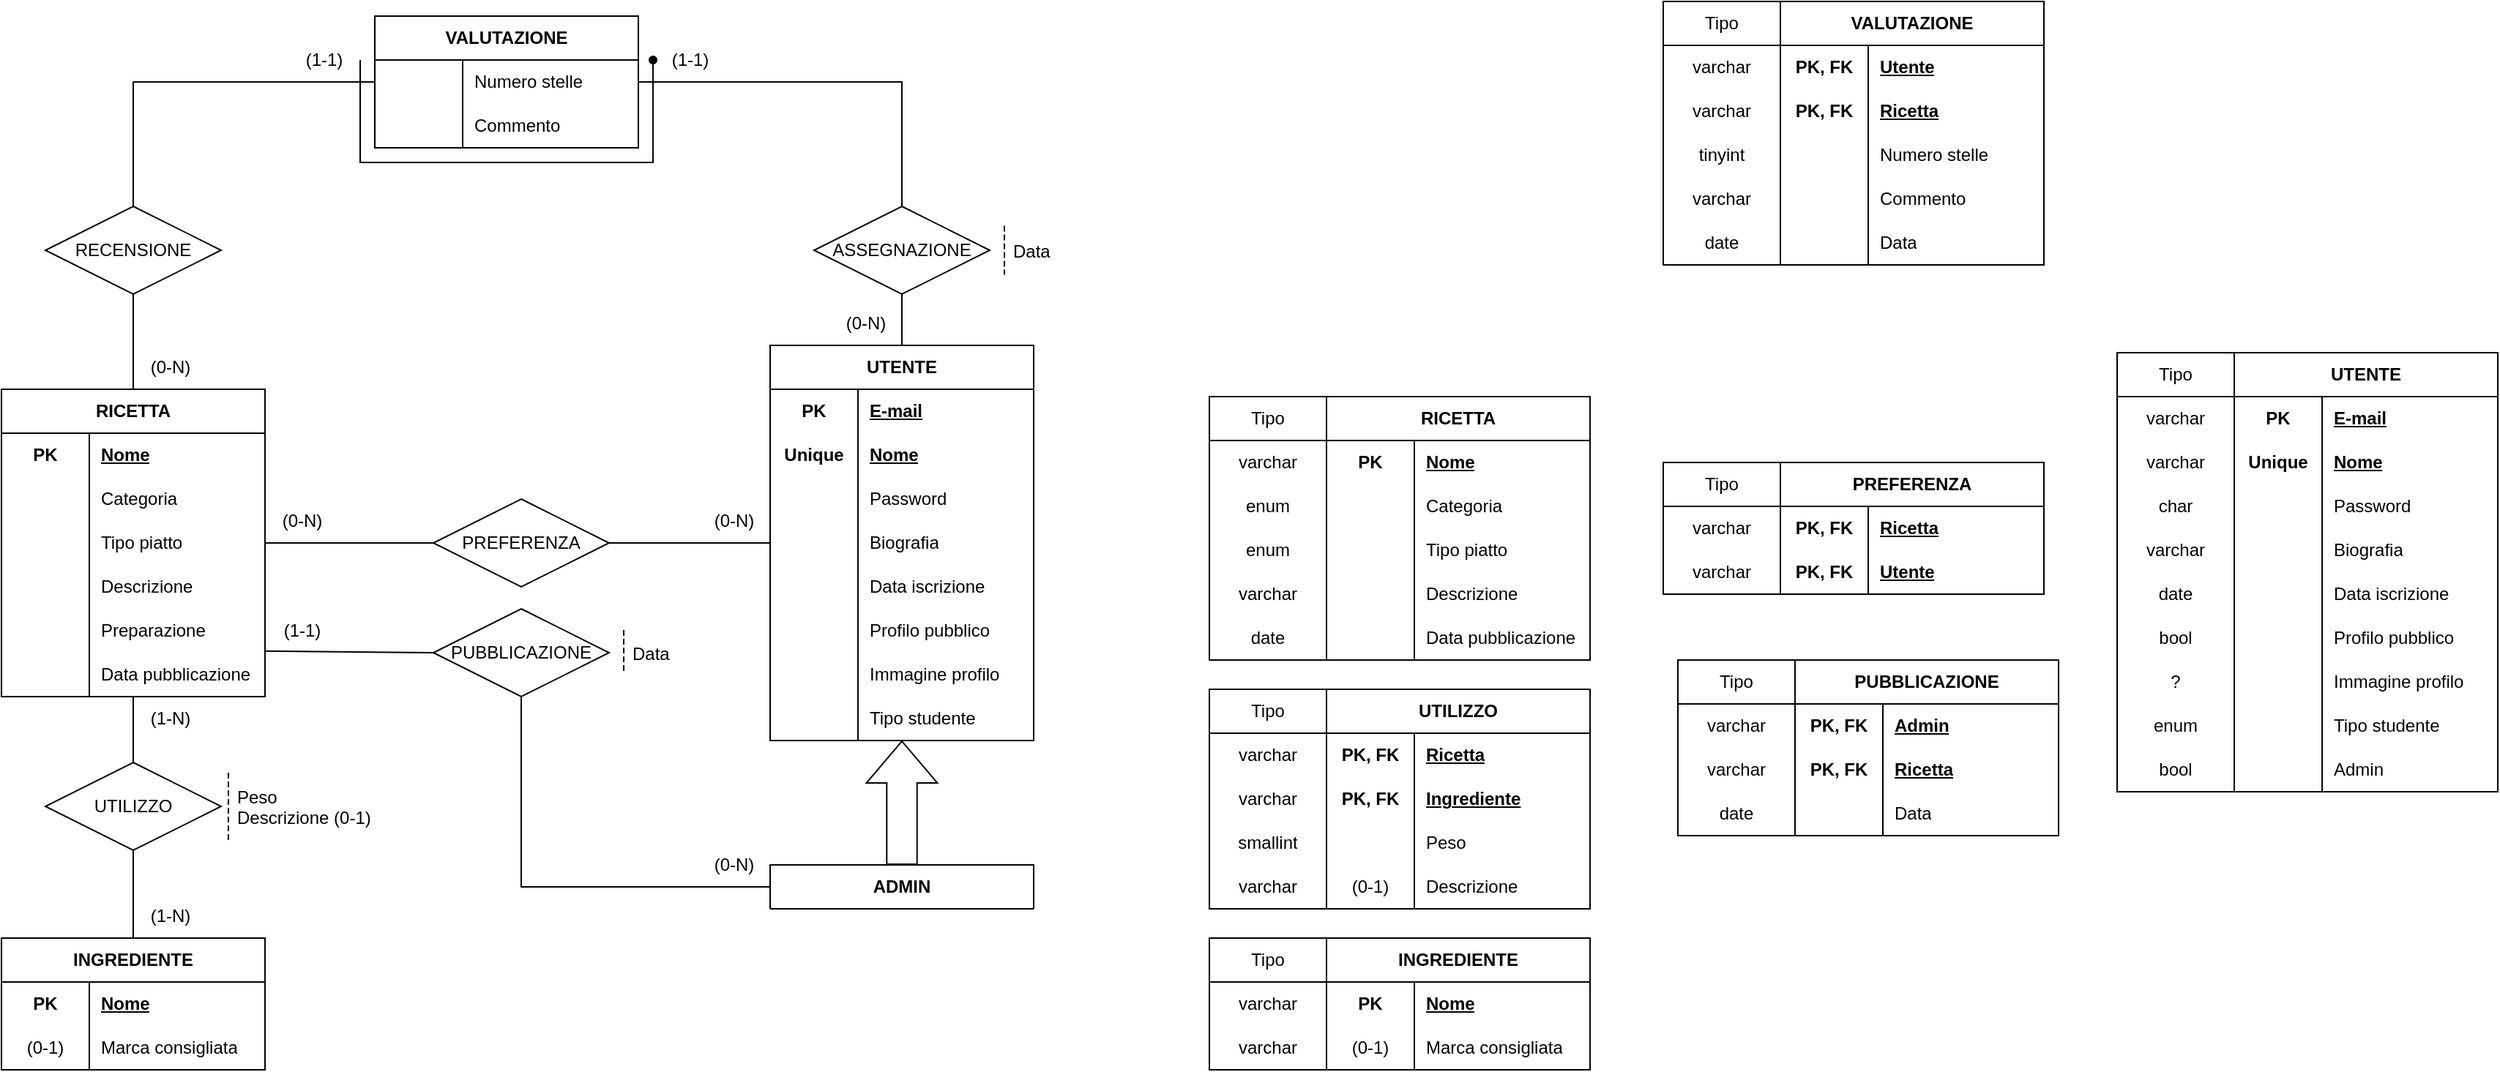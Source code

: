 <mxfile version="24.8.4">
  <diagram id="R2lEEEUBdFMjLlhIrx00" name="Page-1">
    <mxGraphModel dx="1509" dy="1913" grid="1" gridSize="10" guides="1" tooltips="1" connect="1" arrows="1" fold="1" page="1" pageScale="1" pageWidth="850" pageHeight="1100" math="0" shadow="0" extFonts="Permanent Marker^https://fonts.googleapis.com/css?family=Permanent+Marker">
      <root>
        <mxCell id="0" />
        <mxCell id="1" parent="0" />
        <mxCell id="7NVTuidlBLsGJSVr-5_a-1" value="RICETTA" style="shape=table;startSize=30;container=1;collapsible=1;childLayout=tableLayout;fixedRows=1;rowLines=0;fontStyle=1;align=center;resizeLast=1;html=1;whiteSpace=wrap;" parent="1" vertex="1">
          <mxGeometry x="85" y="65" width="180" height="210" as="geometry">
            <mxRectangle x="85" y="65" width="90" height="30" as="alternateBounds" />
          </mxGeometry>
        </mxCell>
        <mxCell id="7NVTuidlBLsGJSVr-5_a-2" value="" style="shape=tableRow;horizontal=0;startSize=0;swimlaneHead=0;swimlaneBody=0;fillColor=none;collapsible=0;dropTarget=0;points=[[0,0.5],[1,0.5]];portConstraint=eastwest;top=0;left=0;right=0;bottom=0;html=1;" parent="7NVTuidlBLsGJSVr-5_a-1" vertex="1">
          <mxGeometry y="30" width="180" height="30" as="geometry" />
        </mxCell>
        <mxCell id="7NVTuidlBLsGJSVr-5_a-3" value="PK" style="shape=partialRectangle;connectable=0;fillColor=none;top=0;left=0;bottom=0;right=0;fontStyle=1;overflow=hidden;html=1;whiteSpace=wrap;" parent="7NVTuidlBLsGJSVr-5_a-2" vertex="1">
          <mxGeometry width="60" height="30" as="geometry">
            <mxRectangle width="60" height="30" as="alternateBounds" />
          </mxGeometry>
        </mxCell>
        <mxCell id="7NVTuidlBLsGJSVr-5_a-4" value="Nome" style="shape=partialRectangle;connectable=0;fillColor=none;top=0;left=0;bottom=0;right=0;align=left;spacingLeft=6;fontStyle=5;overflow=hidden;html=1;whiteSpace=wrap;" parent="7NVTuidlBLsGJSVr-5_a-2" vertex="1">
          <mxGeometry x="60" width="120" height="30" as="geometry">
            <mxRectangle width="120" height="30" as="alternateBounds" />
          </mxGeometry>
        </mxCell>
        <mxCell id="7NVTuidlBLsGJSVr-5_a-8" value="" style="shape=tableRow;horizontal=0;startSize=0;swimlaneHead=0;swimlaneBody=0;fillColor=none;collapsible=0;dropTarget=0;points=[[0,0.5],[1,0.5]];portConstraint=eastwest;top=0;left=0;right=0;bottom=0;html=1;" parent="7NVTuidlBLsGJSVr-5_a-1" vertex="1">
          <mxGeometry y="60" width="180" height="30" as="geometry" />
        </mxCell>
        <mxCell id="7NVTuidlBLsGJSVr-5_a-9" value="" style="shape=partialRectangle;connectable=0;fillColor=none;top=0;left=0;bottom=0;right=0;editable=1;overflow=hidden;html=1;whiteSpace=wrap;" parent="7NVTuidlBLsGJSVr-5_a-8" vertex="1">
          <mxGeometry width="60" height="30" as="geometry">
            <mxRectangle width="60" height="30" as="alternateBounds" />
          </mxGeometry>
        </mxCell>
        <mxCell id="7NVTuidlBLsGJSVr-5_a-10" value="Categoria" style="shape=partialRectangle;connectable=0;fillColor=none;top=0;left=0;bottom=0;right=0;align=left;spacingLeft=6;overflow=hidden;html=1;whiteSpace=wrap;" parent="7NVTuidlBLsGJSVr-5_a-8" vertex="1">
          <mxGeometry x="60" width="120" height="30" as="geometry">
            <mxRectangle width="120" height="30" as="alternateBounds" />
          </mxGeometry>
        </mxCell>
        <mxCell id="7NVTuidlBLsGJSVr-5_a-11" value="" style="shape=tableRow;horizontal=0;startSize=0;swimlaneHead=0;swimlaneBody=0;fillColor=none;collapsible=0;dropTarget=0;points=[[0,0.5],[1,0.5]];portConstraint=eastwest;top=0;left=0;right=0;bottom=0;html=1;" parent="7NVTuidlBLsGJSVr-5_a-1" vertex="1">
          <mxGeometry y="90" width="180" height="30" as="geometry" />
        </mxCell>
        <mxCell id="7NVTuidlBLsGJSVr-5_a-12" value="" style="shape=partialRectangle;connectable=0;fillColor=none;top=0;left=0;bottom=0;right=0;editable=1;overflow=hidden;html=1;whiteSpace=wrap;" parent="7NVTuidlBLsGJSVr-5_a-11" vertex="1">
          <mxGeometry width="60" height="30" as="geometry">
            <mxRectangle width="60" height="30" as="alternateBounds" />
          </mxGeometry>
        </mxCell>
        <mxCell id="7NVTuidlBLsGJSVr-5_a-13" value="Tipo piatto" style="shape=partialRectangle;connectable=0;fillColor=none;top=0;left=0;bottom=0;right=0;align=left;spacingLeft=6;overflow=hidden;html=1;whiteSpace=wrap;" parent="7NVTuidlBLsGJSVr-5_a-11" vertex="1">
          <mxGeometry x="60" width="120" height="30" as="geometry">
            <mxRectangle width="120" height="30" as="alternateBounds" />
          </mxGeometry>
        </mxCell>
        <mxCell id="7NVTuidlBLsGJSVr-5_a-17" value="" style="shape=tableRow;horizontal=0;startSize=0;swimlaneHead=0;swimlaneBody=0;fillColor=none;collapsible=0;dropTarget=0;points=[[0,0.5],[1,0.5]];portConstraint=eastwest;top=0;left=0;right=0;bottom=0;html=1;" parent="7NVTuidlBLsGJSVr-5_a-1" vertex="1">
          <mxGeometry y="120" width="180" height="30" as="geometry" />
        </mxCell>
        <mxCell id="7NVTuidlBLsGJSVr-5_a-18" value="" style="shape=partialRectangle;connectable=0;fillColor=none;top=0;left=0;bottom=0;right=0;editable=1;overflow=hidden;html=1;whiteSpace=wrap;" parent="7NVTuidlBLsGJSVr-5_a-17" vertex="1">
          <mxGeometry width="60" height="30" as="geometry">
            <mxRectangle width="60" height="30" as="alternateBounds" />
          </mxGeometry>
        </mxCell>
        <mxCell id="7NVTuidlBLsGJSVr-5_a-19" value="Descrizione" style="shape=partialRectangle;connectable=0;fillColor=none;top=0;left=0;bottom=0;right=0;align=left;spacingLeft=6;overflow=hidden;html=1;whiteSpace=wrap;" parent="7NVTuidlBLsGJSVr-5_a-17" vertex="1">
          <mxGeometry x="60" width="120" height="30" as="geometry">
            <mxRectangle width="120" height="30" as="alternateBounds" />
          </mxGeometry>
        </mxCell>
        <mxCell id="7NVTuidlBLsGJSVr-5_a-20" value="" style="shape=tableRow;horizontal=0;startSize=0;swimlaneHead=0;swimlaneBody=0;fillColor=none;collapsible=0;dropTarget=0;points=[[0,0.5],[1,0.5]];portConstraint=eastwest;top=0;left=0;right=0;bottom=0;html=1;" parent="7NVTuidlBLsGJSVr-5_a-1" vertex="1">
          <mxGeometry y="150" width="180" height="30" as="geometry" />
        </mxCell>
        <mxCell id="7NVTuidlBLsGJSVr-5_a-21" value="" style="shape=partialRectangle;connectable=0;fillColor=none;top=0;left=0;bottom=0;right=0;editable=1;overflow=hidden;html=1;whiteSpace=wrap;" parent="7NVTuidlBLsGJSVr-5_a-20" vertex="1">
          <mxGeometry width="60" height="30" as="geometry">
            <mxRectangle width="60" height="30" as="alternateBounds" />
          </mxGeometry>
        </mxCell>
        <mxCell id="7NVTuidlBLsGJSVr-5_a-22" value="Preparazione" style="shape=partialRectangle;connectable=0;fillColor=none;top=0;left=0;bottom=0;right=0;align=left;spacingLeft=6;overflow=hidden;html=1;whiteSpace=wrap;" parent="7NVTuidlBLsGJSVr-5_a-20" vertex="1">
          <mxGeometry x="60" width="120" height="30" as="geometry">
            <mxRectangle width="120" height="30" as="alternateBounds" />
          </mxGeometry>
        </mxCell>
        <mxCell id="7NVTuidlBLsGJSVr-5_a-387" value="" style="shape=tableRow;horizontal=0;startSize=0;swimlaneHead=0;swimlaneBody=0;fillColor=none;collapsible=0;dropTarget=0;points=[[0,0.5],[1,0.5]];portConstraint=eastwest;top=0;left=0;right=0;bottom=0;html=1;" parent="7NVTuidlBLsGJSVr-5_a-1" vertex="1">
          <mxGeometry y="180" width="180" height="30" as="geometry" />
        </mxCell>
        <mxCell id="7NVTuidlBLsGJSVr-5_a-388" value="" style="shape=partialRectangle;connectable=0;fillColor=none;top=0;left=0;bottom=0;right=0;editable=1;overflow=hidden;html=1;whiteSpace=wrap;" parent="7NVTuidlBLsGJSVr-5_a-387" vertex="1">
          <mxGeometry width="60" height="30" as="geometry">
            <mxRectangle width="60" height="30" as="alternateBounds" />
          </mxGeometry>
        </mxCell>
        <mxCell id="7NVTuidlBLsGJSVr-5_a-389" value="Data pubblicazione" style="shape=partialRectangle;connectable=0;fillColor=none;top=0;left=0;bottom=0;right=0;align=left;spacingLeft=6;overflow=hidden;html=1;whiteSpace=wrap;" parent="7NVTuidlBLsGJSVr-5_a-387" vertex="1">
          <mxGeometry x="60" width="120" height="30" as="geometry">
            <mxRectangle width="120" height="30" as="alternateBounds" />
          </mxGeometry>
        </mxCell>
        <mxCell id="7NVTuidlBLsGJSVr-5_a-55" value="INGREDIENTE" style="shape=table;startSize=30;container=1;collapsible=1;childLayout=tableLayout;fixedRows=1;rowLines=0;fontStyle=1;align=center;resizeLast=1;html=1;whiteSpace=wrap;" parent="1" vertex="1">
          <mxGeometry x="85" y="440" width="180" height="90" as="geometry">
            <mxRectangle x="115" y="440" width="120" height="30" as="alternateBounds" />
          </mxGeometry>
        </mxCell>
        <mxCell id="7NVTuidlBLsGJSVr-5_a-56" value="" style="shape=tableRow;horizontal=0;startSize=0;swimlaneHead=0;swimlaneBody=0;fillColor=none;collapsible=0;dropTarget=0;points=[[0,0.5],[1,0.5]];portConstraint=eastwest;top=0;left=0;right=0;bottom=0;html=1;" parent="7NVTuidlBLsGJSVr-5_a-55" vertex="1">
          <mxGeometry y="30" width="180" height="30" as="geometry" />
        </mxCell>
        <mxCell id="7NVTuidlBLsGJSVr-5_a-57" value="PK" style="shape=partialRectangle;connectable=0;fillColor=none;top=0;left=0;bottom=0;right=0;fontStyle=1;overflow=hidden;html=1;whiteSpace=wrap;" parent="7NVTuidlBLsGJSVr-5_a-56" vertex="1">
          <mxGeometry width="60" height="30" as="geometry">
            <mxRectangle width="60" height="30" as="alternateBounds" />
          </mxGeometry>
        </mxCell>
        <mxCell id="7NVTuidlBLsGJSVr-5_a-58" value="Nome" style="shape=partialRectangle;connectable=0;fillColor=none;top=0;left=0;bottom=0;right=0;align=left;spacingLeft=6;fontStyle=5;overflow=hidden;html=1;whiteSpace=wrap;" parent="7NVTuidlBLsGJSVr-5_a-56" vertex="1">
          <mxGeometry x="60" width="120" height="30" as="geometry">
            <mxRectangle width="120" height="30" as="alternateBounds" />
          </mxGeometry>
        </mxCell>
        <mxCell id="7NVTuidlBLsGJSVr-5_a-62" value="" style="shape=tableRow;horizontal=0;startSize=0;swimlaneHead=0;swimlaneBody=0;fillColor=none;collapsible=0;dropTarget=0;points=[[0,0.5],[1,0.5]];portConstraint=eastwest;top=0;left=0;right=0;bottom=0;html=1;" parent="7NVTuidlBLsGJSVr-5_a-55" vertex="1">
          <mxGeometry y="60" width="180" height="30" as="geometry" />
        </mxCell>
        <mxCell id="7NVTuidlBLsGJSVr-5_a-63" value="(&lt;span style=&quot;background-color: initial;&quot;&gt;0-1)&lt;/span&gt;" style="shape=partialRectangle;connectable=0;fillColor=none;top=0;left=0;bottom=0;right=0;editable=1;overflow=hidden;html=1;whiteSpace=wrap;" parent="7NVTuidlBLsGJSVr-5_a-62" vertex="1">
          <mxGeometry width="60" height="30" as="geometry">
            <mxRectangle width="60" height="30" as="alternateBounds" />
          </mxGeometry>
        </mxCell>
        <mxCell id="7NVTuidlBLsGJSVr-5_a-64" value="Marca consigliata" style="shape=partialRectangle;connectable=0;fillColor=none;top=0;left=0;bottom=0;right=0;align=left;spacingLeft=6;overflow=hidden;html=1;whiteSpace=wrap;" parent="7NVTuidlBLsGJSVr-5_a-62" vertex="1">
          <mxGeometry x="60" width="120" height="30" as="geometry">
            <mxRectangle width="120" height="30" as="alternateBounds" />
          </mxGeometry>
        </mxCell>
        <mxCell id="7NVTuidlBLsGJSVr-5_a-68" value="UTILIZZO" style="shape=rhombus;perimeter=rhombusPerimeter;whiteSpace=wrap;html=1;align=center;" parent="1" vertex="1">
          <mxGeometry x="115" y="320" width="120" height="60" as="geometry" />
        </mxCell>
        <mxCell id="7NVTuidlBLsGJSVr-5_a-69" value="" style="endArrow=none;html=1;rounded=0;entryX=0.5;entryY=0;entryDx=0;entryDy=0;exitX=0.5;exitY=1;exitDx=0;exitDy=0;" parent="1" source="7NVTuidlBLsGJSVr-5_a-1" target="7NVTuidlBLsGJSVr-5_a-68" edge="1">
          <mxGeometry relative="1" as="geometry">
            <mxPoint x="250" y="280" as="sourcePoint" />
            <mxPoint x="530" y="260" as="targetPoint" />
          </mxGeometry>
        </mxCell>
        <mxCell id="7NVTuidlBLsGJSVr-5_a-70" value="" style="endArrow=none;html=1;rounded=0;entryX=0.5;entryY=0;entryDx=0;entryDy=0;exitX=0.5;exitY=1;exitDx=0;exitDy=0;" parent="1" source="7NVTuidlBLsGJSVr-5_a-68" target="7NVTuidlBLsGJSVr-5_a-55" edge="1">
          <mxGeometry relative="1" as="geometry">
            <mxPoint x="370" y="260" as="sourcePoint" />
            <mxPoint x="530" y="260" as="targetPoint" />
          </mxGeometry>
        </mxCell>
        <mxCell id="7NVTuidlBLsGJSVr-5_a-74" value="Peso&#xa;Descrizione (0-1)" style="shape=partialRectangle;fillColor=none;align=left;verticalAlign=middle;strokeColor=none;spacingLeft=34;rotatable=0;points=[[0,0.5],[1,0.5]];portConstraint=eastwest;dropTarget=0;" parent="1" vertex="1">
          <mxGeometry x="210" y="327.5" width="90" height="45" as="geometry" />
        </mxCell>
        <mxCell id="7NVTuidlBLsGJSVr-5_a-75" value="" style="shape=partialRectangle;top=0;left=0;bottom=0;fillColor=none;stokeWidth=1;dashed=1;align=left;verticalAlign=middle;spacingLeft=4;spacingRight=4;overflow=hidden;rotatable=0;points=[];portConstraint=eastwest;part=1;" parent="7NVTuidlBLsGJSVr-5_a-74" vertex="1" connectable="0">
          <mxGeometry width="30" height="45" as="geometry" />
        </mxCell>
        <mxCell id="7NVTuidlBLsGJSVr-5_a-76" value="UTENTE" style="shape=table;startSize=30;container=1;collapsible=1;childLayout=tableLayout;fixedRows=1;rowLines=0;fontStyle=1;align=center;resizeLast=1;html=1;whiteSpace=wrap;" parent="1" vertex="1">
          <mxGeometry x="610" y="35" width="180" height="270" as="geometry">
            <mxRectangle x="610" y="35" width="90" height="30" as="alternateBounds" />
          </mxGeometry>
        </mxCell>
        <mxCell id="7NVTuidlBLsGJSVr-5_a-77" value="" style="shape=tableRow;horizontal=0;startSize=0;swimlaneHead=0;swimlaneBody=0;fillColor=none;collapsible=0;dropTarget=0;points=[[0,0.5],[1,0.5]];portConstraint=eastwest;top=0;left=0;right=0;bottom=0;html=1;" parent="7NVTuidlBLsGJSVr-5_a-76" vertex="1">
          <mxGeometry y="30" width="180" height="30" as="geometry" />
        </mxCell>
        <mxCell id="7NVTuidlBLsGJSVr-5_a-78" value="PK" style="shape=partialRectangle;connectable=0;fillColor=none;top=0;left=0;bottom=0;right=0;fontStyle=1;overflow=hidden;html=1;whiteSpace=wrap;" parent="7NVTuidlBLsGJSVr-5_a-77" vertex="1">
          <mxGeometry width="60" height="30" as="geometry">
            <mxRectangle width="60" height="30" as="alternateBounds" />
          </mxGeometry>
        </mxCell>
        <mxCell id="7NVTuidlBLsGJSVr-5_a-79" value="E-mail" style="shape=partialRectangle;connectable=0;fillColor=none;top=0;left=0;bottom=0;right=0;align=left;spacingLeft=6;fontStyle=5;overflow=hidden;html=1;whiteSpace=wrap;" parent="7NVTuidlBLsGJSVr-5_a-77" vertex="1">
          <mxGeometry x="60" width="120" height="30" as="geometry">
            <mxRectangle width="120" height="30" as="alternateBounds" />
          </mxGeometry>
        </mxCell>
        <mxCell id="7NVTuidlBLsGJSVr-5_a-89" value="" style="shape=tableRow;horizontal=0;startSize=0;swimlaneHead=0;swimlaneBody=0;fillColor=none;collapsible=0;dropTarget=0;points=[[0,0.5],[1,0.5]];portConstraint=eastwest;top=0;left=0;right=0;bottom=0;html=1;" parent="7NVTuidlBLsGJSVr-5_a-76" vertex="1">
          <mxGeometry y="60" width="180" height="30" as="geometry" />
        </mxCell>
        <mxCell id="7NVTuidlBLsGJSVr-5_a-90" value="Unique" style="shape=partialRectangle;connectable=0;fillColor=none;top=0;left=0;bottom=0;right=0;fontStyle=1;overflow=hidden;html=1;whiteSpace=wrap;" parent="7NVTuidlBLsGJSVr-5_a-89" vertex="1">
          <mxGeometry width="60" height="30" as="geometry">
            <mxRectangle width="60" height="30" as="alternateBounds" />
          </mxGeometry>
        </mxCell>
        <mxCell id="7NVTuidlBLsGJSVr-5_a-91" value="Nome" style="shape=partialRectangle;connectable=0;fillColor=none;top=0;left=0;bottom=0;right=0;align=left;spacingLeft=6;fontStyle=5;overflow=hidden;html=1;whiteSpace=wrap;" parent="7NVTuidlBLsGJSVr-5_a-89" vertex="1">
          <mxGeometry x="60" width="120" height="30" as="geometry">
            <mxRectangle width="120" height="30" as="alternateBounds" />
          </mxGeometry>
        </mxCell>
        <mxCell id="7NVTuidlBLsGJSVr-5_a-83" value="" style="shape=tableRow;horizontal=0;startSize=0;swimlaneHead=0;swimlaneBody=0;fillColor=none;collapsible=0;dropTarget=0;points=[[0,0.5],[1,0.5]];portConstraint=eastwest;top=0;left=0;right=0;bottom=0;html=1;" parent="7NVTuidlBLsGJSVr-5_a-76" vertex="1">
          <mxGeometry y="90" width="180" height="30" as="geometry" />
        </mxCell>
        <mxCell id="7NVTuidlBLsGJSVr-5_a-84" value="" style="shape=partialRectangle;connectable=0;fillColor=none;top=0;left=0;bottom=0;right=0;editable=1;overflow=hidden;html=1;whiteSpace=wrap;" parent="7NVTuidlBLsGJSVr-5_a-83" vertex="1">
          <mxGeometry width="60" height="30" as="geometry">
            <mxRectangle width="60" height="30" as="alternateBounds" />
          </mxGeometry>
        </mxCell>
        <mxCell id="7NVTuidlBLsGJSVr-5_a-85" value="Password" style="shape=partialRectangle;connectable=0;fillColor=none;top=0;left=0;bottom=0;right=0;align=left;spacingLeft=6;overflow=hidden;html=1;whiteSpace=wrap;" parent="7NVTuidlBLsGJSVr-5_a-83" vertex="1">
          <mxGeometry x="60" width="120" height="30" as="geometry">
            <mxRectangle width="120" height="30" as="alternateBounds" />
          </mxGeometry>
        </mxCell>
        <mxCell id="7NVTuidlBLsGJSVr-5_a-86" value="" style="shape=tableRow;horizontal=0;startSize=0;swimlaneHead=0;swimlaneBody=0;fillColor=none;collapsible=0;dropTarget=0;points=[[0,0.5],[1,0.5]];portConstraint=eastwest;top=0;left=0;right=0;bottom=0;html=1;" parent="7NVTuidlBLsGJSVr-5_a-76" vertex="1">
          <mxGeometry y="120" width="180" height="30" as="geometry" />
        </mxCell>
        <mxCell id="7NVTuidlBLsGJSVr-5_a-87" value="" style="shape=partialRectangle;connectable=0;fillColor=none;top=0;left=0;bottom=0;right=0;editable=1;overflow=hidden;html=1;whiteSpace=wrap;" parent="7NVTuidlBLsGJSVr-5_a-86" vertex="1">
          <mxGeometry width="60" height="30" as="geometry">
            <mxRectangle width="60" height="30" as="alternateBounds" />
          </mxGeometry>
        </mxCell>
        <mxCell id="7NVTuidlBLsGJSVr-5_a-88" value="Biografia" style="shape=partialRectangle;connectable=0;fillColor=none;top=0;left=0;bottom=0;right=0;align=left;spacingLeft=6;overflow=hidden;html=1;whiteSpace=wrap;" parent="7NVTuidlBLsGJSVr-5_a-86" vertex="1">
          <mxGeometry x="60" width="120" height="30" as="geometry">
            <mxRectangle width="120" height="30" as="alternateBounds" />
          </mxGeometry>
        </mxCell>
        <mxCell id="7NVTuidlBLsGJSVr-5_a-92" value="" style="shape=tableRow;horizontal=0;startSize=0;swimlaneHead=0;swimlaneBody=0;fillColor=none;collapsible=0;dropTarget=0;points=[[0,0.5],[1,0.5]];portConstraint=eastwest;top=0;left=0;right=0;bottom=0;html=1;" parent="7NVTuidlBLsGJSVr-5_a-76" vertex="1">
          <mxGeometry y="150" width="180" height="30" as="geometry" />
        </mxCell>
        <mxCell id="7NVTuidlBLsGJSVr-5_a-93" value="" style="shape=partialRectangle;connectable=0;fillColor=none;top=0;left=0;bottom=0;right=0;editable=1;overflow=hidden;html=1;whiteSpace=wrap;" parent="7NVTuidlBLsGJSVr-5_a-92" vertex="1">
          <mxGeometry width="60" height="30" as="geometry">
            <mxRectangle width="60" height="30" as="alternateBounds" />
          </mxGeometry>
        </mxCell>
        <mxCell id="7NVTuidlBLsGJSVr-5_a-94" value="Data iscrizione" style="shape=partialRectangle;connectable=0;fillColor=none;top=0;left=0;bottom=0;right=0;align=left;spacingLeft=6;overflow=hidden;html=1;whiteSpace=wrap;" parent="7NVTuidlBLsGJSVr-5_a-92" vertex="1">
          <mxGeometry x="60" width="120" height="30" as="geometry">
            <mxRectangle width="120" height="30" as="alternateBounds" />
          </mxGeometry>
        </mxCell>
        <mxCell id="7NVTuidlBLsGJSVr-5_a-95" value="" style="shape=tableRow;horizontal=0;startSize=0;swimlaneHead=0;swimlaneBody=0;fillColor=none;collapsible=0;dropTarget=0;points=[[0,0.5],[1,0.5]];portConstraint=eastwest;top=0;left=0;right=0;bottom=0;html=1;" parent="7NVTuidlBLsGJSVr-5_a-76" vertex="1">
          <mxGeometry y="180" width="180" height="30" as="geometry" />
        </mxCell>
        <mxCell id="7NVTuidlBLsGJSVr-5_a-96" value="" style="shape=partialRectangle;connectable=0;fillColor=none;top=0;left=0;bottom=0;right=0;editable=1;overflow=hidden;html=1;whiteSpace=wrap;" parent="7NVTuidlBLsGJSVr-5_a-95" vertex="1">
          <mxGeometry width="60" height="30" as="geometry">
            <mxRectangle width="60" height="30" as="alternateBounds" />
          </mxGeometry>
        </mxCell>
        <mxCell id="7NVTuidlBLsGJSVr-5_a-97" value="Profilo pubblico" style="shape=partialRectangle;connectable=0;fillColor=none;top=0;left=0;bottom=0;right=0;align=left;spacingLeft=6;overflow=hidden;html=1;whiteSpace=wrap;" parent="7NVTuidlBLsGJSVr-5_a-95" vertex="1">
          <mxGeometry x="60" width="120" height="30" as="geometry">
            <mxRectangle width="120" height="30" as="alternateBounds" />
          </mxGeometry>
        </mxCell>
        <mxCell id="7NVTuidlBLsGJSVr-5_a-137" value="" style="shape=tableRow;horizontal=0;startSize=0;swimlaneHead=0;swimlaneBody=0;fillColor=none;collapsible=0;dropTarget=0;points=[[0,0.5],[1,0.5]];portConstraint=eastwest;top=0;left=0;right=0;bottom=0;html=1;" parent="7NVTuidlBLsGJSVr-5_a-76" vertex="1">
          <mxGeometry y="210" width="180" height="30" as="geometry" />
        </mxCell>
        <mxCell id="7NVTuidlBLsGJSVr-5_a-138" value="" style="shape=partialRectangle;connectable=0;fillColor=none;top=0;left=0;bottom=0;right=0;editable=1;overflow=hidden;html=1;whiteSpace=wrap;" parent="7NVTuidlBLsGJSVr-5_a-137" vertex="1">
          <mxGeometry width="60" height="30" as="geometry">
            <mxRectangle width="60" height="30" as="alternateBounds" />
          </mxGeometry>
        </mxCell>
        <mxCell id="7NVTuidlBLsGJSVr-5_a-139" value="Immagine profilo" style="shape=partialRectangle;connectable=0;fillColor=none;top=0;left=0;bottom=0;right=0;align=left;spacingLeft=6;overflow=hidden;html=1;whiteSpace=wrap;" parent="7NVTuidlBLsGJSVr-5_a-137" vertex="1">
          <mxGeometry x="60" width="120" height="30" as="geometry">
            <mxRectangle width="120" height="30" as="alternateBounds" />
          </mxGeometry>
        </mxCell>
        <mxCell id="U4_Q9TD6yX0o1hJ-3WyF-1" value="" style="shape=tableRow;horizontal=0;startSize=0;swimlaneHead=0;swimlaneBody=0;fillColor=none;collapsible=0;dropTarget=0;points=[[0,0.5],[1,0.5]];portConstraint=eastwest;top=0;left=0;right=0;bottom=0;html=1;" parent="7NVTuidlBLsGJSVr-5_a-76" vertex="1">
          <mxGeometry y="240" width="180" height="30" as="geometry" />
        </mxCell>
        <mxCell id="U4_Q9TD6yX0o1hJ-3WyF-2" value="" style="shape=partialRectangle;connectable=0;fillColor=none;top=0;left=0;bottom=0;right=0;editable=1;overflow=hidden;html=1;whiteSpace=wrap;" parent="U4_Q9TD6yX0o1hJ-3WyF-1" vertex="1">
          <mxGeometry width="60" height="30" as="geometry">
            <mxRectangle width="60" height="30" as="alternateBounds" />
          </mxGeometry>
        </mxCell>
        <mxCell id="U4_Q9TD6yX0o1hJ-3WyF-3" value="Tipo studente" style="shape=partialRectangle;connectable=0;fillColor=none;top=0;left=0;bottom=0;right=0;align=left;spacingLeft=6;overflow=hidden;html=1;whiteSpace=wrap;" parent="U4_Q9TD6yX0o1hJ-3WyF-1" vertex="1">
          <mxGeometry x="60" width="120" height="30" as="geometry">
            <mxRectangle width="120" height="30" as="alternateBounds" />
          </mxGeometry>
        </mxCell>
        <mxCell id="7NVTuidlBLsGJSVr-5_a-98" value="(1-N)" style="text;html=1;align=center;verticalAlign=middle;resizable=0;points=[];autosize=1;strokeColor=none;fillColor=none;" parent="1" vertex="1">
          <mxGeometry x="175" y="275" width="50" height="30" as="geometry" />
        </mxCell>
        <mxCell id="7NVTuidlBLsGJSVr-5_a-99" value="(1-N&lt;span style=&quot;background-color: initial;&quot;&gt;)&lt;/span&gt;" style="text;html=1;align=center;verticalAlign=middle;resizable=0;points=[];autosize=1;strokeColor=none;fillColor=none;" parent="1" vertex="1">
          <mxGeometry x="175" y="410" width="50" height="30" as="geometry" />
        </mxCell>
        <mxCell id="7NVTuidlBLsGJSVr-5_a-100" value="PREFERENZA" style="shape=rhombus;perimeter=rhombusPerimeter;whiteSpace=wrap;html=1;align=center;" parent="1" vertex="1">
          <mxGeometry x="380" y="140" width="120" height="60" as="geometry" />
        </mxCell>
        <mxCell id="7NVTuidlBLsGJSVr-5_a-101" value="" style="endArrow=none;html=1;rounded=0;exitX=1;exitY=0.5;exitDx=0;exitDy=0;entryX=0;entryY=0.5;entryDx=0;entryDy=0;" parent="1" source="7NVTuidlBLsGJSVr-5_a-1" target="7NVTuidlBLsGJSVr-5_a-100" edge="1">
          <mxGeometry relative="1" as="geometry">
            <mxPoint x="490" y="270" as="sourcePoint" />
            <mxPoint x="650" y="270" as="targetPoint" />
          </mxGeometry>
        </mxCell>
        <mxCell id="7NVTuidlBLsGJSVr-5_a-102" value="" style="endArrow=none;html=1;rounded=0;exitX=1;exitY=0.5;exitDx=0;exitDy=0;entryX=0;entryY=0.5;entryDx=0;entryDy=0;" parent="1" source="7NVTuidlBLsGJSVr-5_a-100" target="7NVTuidlBLsGJSVr-5_a-76" edge="1">
          <mxGeometry relative="1" as="geometry">
            <mxPoint x="490" y="270" as="sourcePoint" />
            <mxPoint x="550" y="70" as="targetPoint" />
          </mxGeometry>
        </mxCell>
        <mxCell id="7NVTuidlBLsGJSVr-5_a-103" value="(0-N)" style="text;html=1;align=center;verticalAlign=middle;resizable=0;points=[];autosize=1;strokeColor=none;fillColor=none;" parent="1" vertex="1">
          <mxGeometry x="265" y="140" width="50" height="30" as="geometry" />
        </mxCell>
        <mxCell id="7NVTuidlBLsGJSVr-5_a-104" value="(0-N)" style="text;html=1;align=center;verticalAlign=middle;resizable=0;points=[];autosize=1;strokeColor=none;fillColor=none;" parent="1" vertex="1">
          <mxGeometry x="560" y="140" width="50" height="30" as="geometry" />
        </mxCell>
        <mxCell id="7NVTuidlBLsGJSVr-5_a-105" value="VALUTAZIONE" style="shape=table;startSize=30;container=1;collapsible=1;childLayout=tableLayout;fixedRows=1;rowLines=0;fontStyle=1;align=center;resizeLast=1;html=1;whiteSpace=wrap;" parent="1" vertex="1">
          <mxGeometry x="340" y="-190" width="180" height="90" as="geometry">
            <mxRectangle x="340" y="-240" width="120" height="30" as="alternateBounds" />
          </mxGeometry>
        </mxCell>
        <mxCell id="7NVTuidlBLsGJSVr-5_a-112" value="" style="shape=tableRow;horizontal=0;startSize=0;swimlaneHead=0;swimlaneBody=0;fillColor=none;collapsible=0;dropTarget=0;points=[[0,0.5],[1,0.5]];portConstraint=eastwest;top=0;left=0;right=0;bottom=0;html=1;" parent="7NVTuidlBLsGJSVr-5_a-105" vertex="1">
          <mxGeometry y="30" width="180" height="30" as="geometry" />
        </mxCell>
        <mxCell id="7NVTuidlBLsGJSVr-5_a-113" value="" style="shape=partialRectangle;connectable=0;fillColor=none;top=0;left=0;bottom=0;right=0;editable=1;overflow=hidden;html=1;whiteSpace=wrap;" parent="7NVTuidlBLsGJSVr-5_a-112" vertex="1">
          <mxGeometry width="60" height="30" as="geometry">
            <mxRectangle width="60" height="30" as="alternateBounds" />
          </mxGeometry>
        </mxCell>
        <mxCell id="7NVTuidlBLsGJSVr-5_a-114" value="Numero stelle" style="shape=partialRectangle;connectable=0;fillColor=none;top=0;left=0;bottom=0;right=0;align=left;spacingLeft=6;overflow=hidden;html=1;whiteSpace=wrap;" parent="7NVTuidlBLsGJSVr-5_a-112" vertex="1">
          <mxGeometry x="60" width="120" height="30" as="geometry">
            <mxRectangle width="120" height="30" as="alternateBounds" />
          </mxGeometry>
        </mxCell>
        <mxCell id="7NVTuidlBLsGJSVr-5_a-115" value="" style="shape=tableRow;horizontal=0;startSize=0;swimlaneHead=0;swimlaneBody=0;fillColor=none;collapsible=0;dropTarget=0;points=[[0,0.5],[1,0.5]];portConstraint=eastwest;top=0;left=0;right=0;bottom=0;html=1;" parent="7NVTuidlBLsGJSVr-5_a-105" vertex="1">
          <mxGeometry y="60" width="180" height="30" as="geometry" />
        </mxCell>
        <mxCell id="7NVTuidlBLsGJSVr-5_a-116" value="" style="shape=partialRectangle;connectable=0;fillColor=none;top=0;left=0;bottom=0;right=0;editable=1;overflow=hidden;html=1;whiteSpace=wrap;" parent="7NVTuidlBLsGJSVr-5_a-115" vertex="1">
          <mxGeometry width="60" height="30" as="geometry">
            <mxRectangle width="60" height="30" as="alternateBounds" />
          </mxGeometry>
        </mxCell>
        <mxCell id="7NVTuidlBLsGJSVr-5_a-117" value="Commento" style="shape=partialRectangle;connectable=0;fillColor=none;top=0;left=0;bottom=0;right=0;align=left;spacingLeft=6;overflow=hidden;html=1;whiteSpace=wrap;" parent="7NVTuidlBLsGJSVr-5_a-115" vertex="1">
          <mxGeometry x="60" width="120" height="30" as="geometry">
            <mxRectangle width="120" height="30" as="alternateBounds" />
          </mxGeometry>
        </mxCell>
        <mxCell id="7NVTuidlBLsGJSVr-5_a-118" value="ASSEGNAZIONE" style="shape=rhombus;perimeter=rhombusPerimeter;whiteSpace=wrap;html=1;align=center;" parent="1" vertex="1">
          <mxGeometry x="640" y="-60" width="120" height="60" as="geometry" />
        </mxCell>
        <mxCell id="7NVTuidlBLsGJSVr-5_a-119" value="RECENSIONE" style="shape=rhombus;perimeter=rhombusPerimeter;whiteSpace=wrap;html=1;align=center;" parent="1" vertex="1">
          <mxGeometry x="115" y="-60" width="120" height="60" as="geometry" />
        </mxCell>
        <mxCell id="7NVTuidlBLsGJSVr-5_a-124" value="" style="endArrow=none;html=1;rounded=0;exitX=0.5;exitY=0;exitDx=0;exitDy=0;entryX=0.5;entryY=1;entryDx=0;entryDy=0;" parent="1" source="7NVTuidlBLsGJSVr-5_a-1" target="7NVTuidlBLsGJSVr-5_a-119" edge="1">
          <mxGeometry relative="1" as="geometry">
            <mxPoint x="235" y="30" as="sourcePoint" />
            <mxPoint x="395" y="30" as="targetPoint" />
          </mxGeometry>
        </mxCell>
        <mxCell id="7NVTuidlBLsGJSVr-5_a-125" value="" style="endArrow=none;html=1;rounded=0;exitX=0.5;exitY=0;exitDx=0;exitDy=0;entryX=0;entryY=0.5;entryDx=0;entryDy=0;" parent="1" source="7NVTuidlBLsGJSVr-5_a-119" target="7NVTuidlBLsGJSVr-5_a-105" edge="1">
          <mxGeometry relative="1" as="geometry">
            <mxPoint x="150" y="-150" as="sourcePoint" />
            <mxPoint x="310" y="-150" as="targetPoint" />
            <Array as="points">
              <mxPoint x="175" y="-145" />
            </Array>
          </mxGeometry>
        </mxCell>
        <mxCell id="7NVTuidlBLsGJSVr-5_a-126" value="" style="endArrow=none;html=1;rounded=0;entryX=0.5;entryY=0;entryDx=0;entryDy=0;exitX=1;exitY=0.5;exitDx=0;exitDy=0;" parent="1" source="7NVTuidlBLsGJSVr-5_a-105" target="7NVTuidlBLsGJSVr-5_a-118" edge="1">
          <mxGeometry relative="1" as="geometry">
            <mxPoint x="520" y="30" as="sourcePoint" />
            <mxPoint x="680" y="30" as="targetPoint" />
            <Array as="points">
              <mxPoint x="700" y="-145" />
            </Array>
          </mxGeometry>
        </mxCell>
        <mxCell id="7NVTuidlBLsGJSVr-5_a-127" value="" style="endArrow=none;html=1;rounded=0;entryX=0.5;entryY=1;entryDx=0;entryDy=0;exitX=0.5;exitY=0;exitDx=0;exitDy=0;" parent="1" source="7NVTuidlBLsGJSVr-5_a-76" target="7NVTuidlBLsGJSVr-5_a-118" edge="1">
          <mxGeometry relative="1" as="geometry">
            <mxPoint x="520" y="30" as="sourcePoint" />
            <mxPoint x="680" y="30" as="targetPoint" />
          </mxGeometry>
        </mxCell>
        <mxCell id="7NVTuidlBLsGJSVr-5_a-128" value="(0-N)" style="text;html=1;align=center;verticalAlign=middle;resizable=0;points=[];autosize=1;strokeColor=none;fillColor=none;" parent="1" vertex="1">
          <mxGeometry x="175" y="35" width="50" height="30" as="geometry" />
        </mxCell>
        <mxCell id="7NVTuidlBLsGJSVr-5_a-129" value="(0-N)" style="text;html=1;align=center;verticalAlign=middle;resizable=0;points=[];autosize=1;strokeColor=none;fillColor=none;" parent="1" vertex="1">
          <mxGeometry x="650" y="5" width="50" height="30" as="geometry" />
        </mxCell>
        <mxCell id="7NVTuidlBLsGJSVr-5_a-130" value="(1-1)" style="text;html=1;align=center;verticalAlign=middle;resizable=0;points=[];autosize=1;strokeColor=none;fillColor=none;" parent="1" vertex="1">
          <mxGeometry x="530" y="-175" width="50" height="30" as="geometry" />
        </mxCell>
        <mxCell id="7NVTuidlBLsGJSVr-5_a-131" value="(1-1)" style="text;html=1;align=center;verticalAlign=middle;resizable=0;points=[];autosize=1;strokeColor=none;fillColor=none;" parent="1" vertex="1">
          <mxGeometry x="280" y="-175" width="50" height="30" as="geometry" />
        </mxCell>
        <mxCell id="7NVTuidlBLsGJSVr-5_a-133" value="" style="endArrow=none;html=1;rounded=0;" parent="1" target="7NVTuidlBLsGJSVr-5_a-134" edge="1">
          <mxGeometry relative="1" as="geometry">
            <mxPoint x="330" y="-160" as="sourcePoint" />
            <mxPoint x="530" y="-160" as="targetPoint" />
            <Array as="points">
              <mxPoint x="330" y="-90" />
              <mxPoint x="530" y="-90" />
            </Array>
          </mxGeometry>
        </mxCell>
        <mxCell id="7NVTuidlBLsGJSVr-5_a-134" value="" style="shape=waypoint;sketch=0;fillStyle=solid;size=6;pointerEvents=1;points=[];fillColor=none;resizable=0;rotatable=0;perimeter=centerPerimeter;snapToPoint=1;" parent="1" vertex="1">
          <mxGeometry x="520" y="-170" width="20" height="20" as="geometry" />
        </mxCell>
        <mxCell id="7NVTuidlBLsGJSVr-5_a-135" value="Data" style="shape=partialRectangle;fillColor=none;align=left;verticalAlign=middle;strokeColor=none;spacingLeft=34;rotatable=0;points=[[0,0.5],[1,0.5]];portConstraint=eastwest;dropTarget=0;" parent="1" vertex="1">
          <mxGeometry x="740" y="-46.25" width="90" height="32.5" as="geometry" />
        </mxCell>
        <mxCell id="7NVTuidlBLsGJSVr-5_a-136" value="" style="shape=partialRectangle;top=0;left=0;bottom=0;fillColor=none;stokeWidth=1;dashed=1;align=left;verticalAlign=middle;spacingLeft=4;spacingRight=4;overflow=hidden;rotatable=0;points=[];portConstraint=eastwest;part=1;" parent="7NVTuidlBLsGJSVr-5_a-135" vertex="1" connectable="0">
          <mxGeometry width="30" height="32.5" as="geometry" />
        </mxCell>
        <mxCell id="7NVTuidlBLsGJSVr-5_a-296" value="RICETTA" style="shape=table;startSize=30;container=1;collapsible=1;childLayout=tableLayout;fixedRows=1;rowLines=0;fontStyle=1;align=center;resizeLast=1;html=1;whiteSpace=wrap;" parent="1" vertex="1">
          <mxGeometry x="990" y="70" width="180" height="180" as="geometry">
            <mxRectangle x="1080" y="80" width="90" height="30" as="alternateBounds" />
          </mxGeometry>
        </mxCell>
        <mxCell id="7NVTuidlBLsGJSVr-5_a-297" value="" style="shape=tableRow;horizontal=0;startSize=0;swimlaneHead=0;swimlaneBody=0;fillColor=none;collapsible=0;dropTarget=0;points=[[0,0.5],[1,0.5]];portConstraint=eastwest;top=0;left=0;right=0;bottom=0;html=1;" parent="7NVTuidlBLsGJSVr-5_a-296" vertex="1">
          <mxGeometry y="30" width="180" height="30" as="geometry" />
        </mxCell>
        <mxCell id="7NVTuidlBLsGJSVr-5_a-298" value="PK" style="shape=partialRectangle;connectable=0;fillColor=none;top=0;left=0;bottom=0;right=0;fontStyle=1;overflow=hidden;html=1;whiteSpace=wrap;" parent="7NVTuidlBLsGJSVr-5_a-297" vertex="1">
          <mxGeometry width="60" height="30" as="geometry">
            <mxRectangle width="60" height="30" as="alternateBounds" />
          </mxGeometry>
        </mxCell>
        <mxCell id="7NVTuidlBLsGJSVr-5_a-299" value="Nome" style="shape=partialRectangle;connectable=0;fillColor=none;top=0;left=0;bottom=0;right=0;align=left;spacingLeft=6;fontStyle=5;overflow=hidden;html=1;whiteSpace=wrap;" parent="7NVTuidlBLsGJSVr-5_a-297" vertex="1">
          <mxGeometry x="60" width="120" height="30" as="geometry">
            <mxRectangle width="120" height="30" as="alternateBounds" />
          </mxGeometry>
        </mxCell>
        <mxCell id="7NVTuidlBLsGJSVr-5_a-300" value="" style="shape=tableRow;horizontal=0;startSize=0;swimlaneHead=0;swimlaneBody=0;fillColor=none;collapsible=0;dropTarget=0;points=[[0,0.5],[1,0.5]];portConstraint=eastwest;top=0;left=0;right=0;bottom=0;html=1;" parent="7NVTuidlBLsGJSVr-5_a-296" vertex="1">
          <mxGeometry y="60" width="180" height="30" as="geometry" />
        </mxCell>
        <mxCell id="7NVTuidlBLsGJSVr-5_a-301" value="" style="shape=partialRectangle;connectable=0;fillColor=none;top=0;left=0;bottom=0;right=0;editable=1;overflow=hidden;html=1;whiteSpace=wrap;" parent="7NVTuidlBLsGJSVr-5_a-300" vertex="1">
          <mxGeometry width="60" height="30" as="geometry">
            <mxRectangle width="60" height="30" as="alternateBounds" />
          </mxGeometry>
        </mxCell>
        <mxCell id="7NVTuidlBLsGJSVr-5_a-302" value="Categoria" style="shape=partialRectangle;connectable=0;fillColor=none;top=0;left=0;bottom=0;right=0;align=left;spacingLeft=6;overflow=hidden;html=1;whiteSpace=wrap;" parent="7NVTuidlBLsGJSVr-5_a-300" vertex="1">
          <mxGeometry x="60" width="120" height="30" as="geometry">
            <mxRectangle width="120" height="30" as="alternateBounds" />
          </mxGeometry>
        </mxCell>
        <mxCell id="7NVTuidlBLsGJSVr-5_a-303" value="" style="shape=tableRow;horizontal=0;startSize=0;swimlaneHead=0;swimlaneBody=0;fillColor=none;collapsible=0;dropTarget=0;points=[[0,0.5],[1,0.5]];portConstraint=eastwest;top=0;left=0;right=0;bottom=0;html=1;" parent="7NVTuidlBLsGJSVr-5_a-296" vertex="1">
          <mxGeometry y="90" width="180" height="30" as="geometry" />
        </mxCell>
        <mxCell id="7NVTuidlBLsGJSVr-5_a-304" value="" style="shape=partialRectangle;connectable=0;fillColor=none;top=0;left=0;bottom=0;right=0;editable=1;overflow=hidden;html=1;whiteSpace=wrap;" parent="7NVTuidlBLsGJSVr-5_a-303" vertex="1">
          <mxGeometry width="60" height="30" as="geometry">
            <mxRectangle width="60" height="30" as="alternateBounds" />
          </mxGeometry>
        </mxCell>
        <mxCell id="7NVTuidlBLsGJSVr-5_a-305" value="Tipo piatto" style="shape=partialRectangle;connectable=0;fillColor=none;top=0;left=0;bottom=0;right=0;align=left;spacingLeft=6;overflow=hidden;html=1;whiteSpace=wrap;" parent="7NVTuidlBLsGJSVr-5_a-303" vertex="1">
          <mxGeometry x="60" width="120" height="30" as="geometry">
            <mxRectangle width="120" height="30" as="alternateBounds" />
          </mxGeometry>
        </mxCell>
        <mxCell id="7NVTuidlBLsGJSVr-5_a-306" value="" style="shape=tableRow;horizontal=0;startSize=0;swimlaneHead=0;swimlaneBody=0;fillColor=none;collapsible=0;dropTarget=0;points=[[0,0.5],[1,0.5]];portConstraint=eastwest;top=0;left=0;right=0;bottom=0;html=1;" parent="7NVTuidlBLsGJSVr-5_a-296" vertex="1">
          <mxGeometry y="120" width="180" height="30" as="geometry" />
        </mxCell>
        <mxCell id="7NVTuidlBLsGJSVr-5_a-307" value="" style="shape=partialRectangle;connectable=0;fillColor=none;top=0;left=0;bottom=0;right=0;editable=1;overflow=hidden;html=1;whiteSpace=wrap;" parent="7NVTuidlBLsGJSVr-5_a-306" vertex="1">
          <mxGeometry width="60" height="30" as="geometry">
            <mxRectangle width="60" height="30" as="alternateBounds" />
          </mxGeometry>
        </mxCell>
        <mxCell id="7NVTuidlBLsGJSVr-5_a-308" value="Descrizione" style="shape=partialRectangle;connectable=0;fillColor=none;top=0;left=0;bottom=0;right=0;align=left;spacingLeft=6;overflow=hidden;html=1;whiteSpace=wrap;" parent="7NVTuidlBLsGJSVr-5_a-306" vertex="1">
          <mxGeometry x="60" width="120" height="30" as="geometry">
            <mxRectangle width="120" height="30" as="alternateBounds" />
          </mxGeometry>
        </mxCell>
        <mxCell id="7NVTuidlBLsGJSVr-5_a-309" value="" style="shape=tableRow;horizontal=0;startSize=0;swimlaneHead=0;swimlaneBody=0;fillColor=none;collapsible=0;dropTarget=0;points=[[0,0.5],[1,0.5]];portConstraint=eastwest;top=0;left=0;right=0;bottom=0;html=1;" parent="7NVTuidlBLsGJSVr-5_a-296" vertex="1">
          <mxGeometry y="150" width="180" height="30" as="geometry" />
        </mxCell>
        <mxCell id="7NVTuidlBLsGJSVr-5_a-310" value="" style="shape=partialRectangle;connectable=0;fillColor=none;top=0;left=0;bottom=0;right=0;editable=1;overflow=hidden;html=1;whiteSpace=wrap;" parent="7NVTuidlBLsGJSVr-5_a-309" vertex="1">
          <mxGeometry width="60" height="30" as="geometry">
            <mxRectangle width="60" height="30" as="alternateBounds" />
          </mxGeometry>
        </mxCell>
        <mxCell id="7NVTuidlBLsGJSVr-5_a-311" value="Data pubblicazione" style="shape=partialRectangle;connectable=0;fillColor=none;top=0;left=0;bottom=0;right=0;align=left;spacingLeft=6;overflow=hidden;html=1;whiteSpace=wrap;" parent="7NVTuidlBLsGJSVr-5_a-309" vertex="1">
          <mxGeometry x="60" width="120" height="30" as="geometry">
            <mxRectangle width="120" height="30" as="alternateBounds" />
          </mxGeometry>
        </mxCell>
        <mxCell id="7NVTuidlBLsGJSVr-5_a-312" value="INGREDIENTE" style="shape=table;startSize=30;container=1;collapsible=1;childLayout=tableLayout;fixedRows=1;rowLines=0;fontStyle=1;align=center;resizeLast=1;html=1;whiteSpace=wrap;" parent="1" vertex="1">
          <mxGeometry x="990" y="440" width="180" height="90" as="geometry">
            <mxRectangle x="1070" y="670" width="120" height="30" as="alternateBounds" />
          </mxGeometry>
        </mxCell>
        <mxCell id="7NVTuidlBLsGJSVr-5_a-313" value="" style="shape=tableRow;horizontal=0;startSize=0;swimlaneHead=0;swimlaneBody=0;fillColor=none;collapsible=0;dropTarget=0;points=[[0,0.5],[1,0.5]];portConstraint=eastwest;top=0;left=0;right=0;bottom=0;html=1;" parent="7NVTuidlBLsGJSVr-5_a-312" vertex="1">
          <mxGeometry y="30" width="180" height="30" as="geometry" />
        </mxCell>
        <mxCell id="7NVTuidlBLsGJSVr-5_a-314" value="PK" style="shape=partialRectangle;connectable=0;fillColor=none;top=0;left=0;bottom=0;right=0;fontStyle=1;overflow=hidden;html=1;whiteSpace=wrap;" parent="7NVTuidlBLsGJSVr-5_a-313" vertex="1">
          <mxGeometry width="60" height="30" as="geometry">
            <mxRectangle width="60" height="30" as="alternateBounds" />
          </mxGeometry>
        </mxCell>
        <mxCell id="7NVTuidlBLsGJSVr-5_a-315" value="Nome" style="shape=partialRectangle;connectable=0;fillColor=none;top=0;left=0;bottom=0;right=0;align=left;spacingLeft=6;fontStyle=5;overflow=hidden;html=1;whiteSpace=wrap;" parent="7NVTuidlBLsGJSVr-5_a-313" vertex="1">
          <mxGeometry x="60" width="120" height="30" as="geometry">
            <mxRectangle width="120" height="30" as="alternateBounds" />
          </mxGeometry>
        </mxCell>
        <mxCell id="7NVTuidlBLsGJSVr-5_a-316" value="" style="shape=tableRow;horizontal=0;startSize=0;swimlaneHead=0;swimlaneBody=0;fillColor=none;collapsible=0;dropTarget=0;points=[[0,0.5],[1,0.5]];portConstraint=eastwest;top=0;left=0;right=0;bottom=0;html=1;" parent="7NVTuidlBLsGJSVr-5_a-312" vertex="1">
          <mxGeometry y="60" width="180" height="30" as="geometry" />
        </mxCell>
        <mxCell id="7NVTuidlBLsGJSVr-5_a-317" value="(&lt;span style=&quot;background-color: initial;&quot;&gt;0-1)&lt;/span&gt;" style="shape=partialRectangle;connectable=0;fillColor=none;top=0;left=0;bottom=0;right=0;editable=1;overflow=hidden;html=1;whiteSpace=wrap;" parent="7NVTuidlBLsGJSVr-5_a-316" vertex="1">
          <mxGeometry width="60" height="30" as="geometry">
            <mxRectangle width="60" height="30" as="alternateBounds" />
          </mxGeometry>
        </mxCell>
        <mxCell id="7NVTuidlBLsGJSVr-5_a-318" value="Marca consigliata" style="shape=partialRectangle;connectable=0;fillColor=none;top=0;left=0;bottom=0;right=0;align=left;spacingLeft=6;overflow=hidden;html=1;whiteSpace=wrap;" parent="7NVTuidlBLsGJSVr-5_a-316" vertex="1">
          <mxGeometry x="60" width="120" height="30" as="geometry">
            <mxRectangle width="120" height="30" as="alternateBounds" />
          </mxGeometry>
        </mxCell>
        <mxCell id="7NVTuidlBLsGJSVr-5_a-324" value="UTENTE" style="shape=table;startSize=30;container=1;collapsible=1;childLayout=tableLayout;fixedRows=1;rowLines=0;fontStyle=1;align=center;resizeLast=1;html=1;whiteSpace=wrap;" parent="1" vertex="1">
          <mxGeometry x="1610" y="40" width="180" height="300" as="geometry">
            <mxRectangle x="610" y="65" width="90" height="30" as="alternateBounds" />
          </mxGeometry>
        </mxCell>
        <mxCell id="7NVTuidlBLsGJSVr-5_a-325" value="" style="shape=tableRow;horizontal=0;startSize=0;swimlaneHead=0;swimlaneBody=0;fillColor=none;collapsible=0;dropTarget=0;points=[[0,0.5],[1,0.5]];portConstraint=eastwest;top=0;left=0;right=0;bottom=0;html=1;" parent="7NVTuidlBLsGJSVr-5_a-324" vertex="1">
          <mxGeometry y="30" width="180" height="30" as="geometry" />
        </mxCell>
        <mxCell id="7NVTuidlBLsGJSVr-5_a-326" value="PK" style="shape=partialRectangle;connectable=0;fillColor=none;top=0;left=0;bottom=0;right=0;fontStyle=1;overflow=hidden;html=1;whiteSpace=wrap;" parent="7NVTuidlBLsGJSVr-5_a-325" vertex="1">
          <mxGeometry width="60" height="30" as="geometry">
            <mxRectangle width="60" height="30" as="alternateBounds" />
          </mxGeometry>
        </mxCell>
        <mxCell id="7NVTuidlBLsGJSVr-5_a-327" value="E-mail" style="shape=partialRectangle;connectable=0;fillColor=none;top=0;left=0;bottom=0;right=0;align=left;spacingLeft=6;fontStyle=5;overflow=hidden;html=1;whiteSpace=wrap;" parent="7NVTuidlBLsGJSVr-5_a-325" vertex="1">
          <mxGeometry x="60" width="120" height="30" as="geometry">
            <mxRectangle width="120" height="30" as="alternateBounds" />
          </mxGeometry>
        </mxCell>
        <mxCell id="7NVTuidlBLsGJSVr-5_a-328" value="" style="shape=tableRow;horizontal=0;startSize=0;swimlaneHead=0;swimlaneBody=0;fillColor=none;collapsible=0;dropTarget=0;points=[[0,0.5],[1,0.5]];portConstraint=eastwest;top=0;left=0;right=0;bottom=0;html=1;" parent="7NVTuidlBLsGJSVr-5_a-324" vertex="1">
          <mxGeometry y="60" width="180" height="30" as="geometry" />
        </mxCell>
        <mxCell id="7NVTuidlBLsGJSVr-5_a-329" value="Unique" style="shape=partialRectangle;connectable=0;fillColor=none;top=0;left=0;bottom=0;right=0;fontStyle=1;overflow=hidden;html=1;whiteSpace=wrap;" parent="7NVTuidlBLsGJSVr-5_a-328" vertex="1">
          <mxGeometry width="60" height="30" as="geometry">
            <mxRectangle width="60" height="30" as="alternateBounds" />
          </mxGeometry>
        </mxCell>
        <mxCell id="7NVTuidlBLsGJSVr-5_a-330" value="Nome" style="shape=partialRectangle;connectable=0;fillColor=none;top=0;left=0;bottom=0;right=0;align=left;spacingLeft=6;fontStyle=5;overflow=hidden;html=1;whiteSpace=wrap;" parent="7NVTuidlBLsGJSVr-5_a-328" vertex="1">
          <mxGeometry x="60" width="120" height="30" as="geometry">
            <mxRectangle width="120" height="30" as="alternateBounds" />
          </mxGeometry>
        </mxCell>
        <mxCell id="7NVTuidlBLsGJSVr-5_a-331" value="" style="shape=tableRow;horizontal=0;startSize=0;swimlaneHead=0;swimlaneBody=0;fillColor=none;collapsible=0;dropTarget=0;points=[[0,0.5],[1,0.5]];portConstraint=eastwest;top=0;left=0;right=0;bottom=0;html=1;" parent="7NVTuidlBLsGJSVr-5_a-324" vertex="1">
          <mxGeometry y="90" width="180" height="30" as="geometry" />
        </mxCell>
        <mxCell id="7NVTuidlBLsGJSVr-5_a-332" value="" style="shape=partialRectangle;connectable=0;fillColor=none;top=0;left=0;bottom=0;right=0;editable=1;overflow=hidden;html=1;whiteSpace=wrap;" parent="7NVTuidlBLsGJSVr-5_a-331" vertex="1">
          <mxGeometry width="60" height="30" as="geometry">
            <mxRectangle width="60" height="30" as="alternateBounds" />
          </mxGeometry>
        </mxCell>
        <mxCell id="7NVTuidlBLsGJSVr-5_a-333" value="Password" style="shape=partialRectangle;connectable=0;fillColor=none;top=0;left=0;bottom=0;right=0;align=left;spacingLeft=6;overflow=hidden;html=1;whiteSpace=wrap;" parent="7NVTuidlBLsGJSVr-5_a-331" vertex="1">
          <mxGeometry x="60" width="120" height="30" as="geometry">
            <mxRectangle width="120" height="30" as="alternateBounds" />
          </mxGeometry>
        </mxCell>
        <mxCell id="7NVTuidlBLsGJSVr-5_a-334" value="" style="shape=tableRow;horizontal=0;startSize=0;swimlaneHead=0;swimlaneBody=0;fillColor=none;collapsible=0;dropTarget=0;points=[[0,0.5],[1,0.5]];portConstraint=eastwest;top=0;left=0;right=0;bottom=0;html=1;" parent="7NVTuidlBLsGJSVr-5_a-324" vertex="1">
          <mxGeometry y="120" width="180" height="30" as="geometry" />
        </mxCell>
        <mxCell id="7NVTuidlBLsGJSVr-5_a-335" value="" style="shape=partialRectangle;connectable=0;fillColor=none;top=0;left=0;bottom=0;right=0;editable=1;overflow=hidden;html=1;whiteSpace=wrap;" parent="7NVTuidlBLsGJSVr-5_a-334" vertex="1">
          <mxGeometry width="60" height="30" as="geometry">
            <mxRectangle width="60" height="30" as="alternateBounds" />
          </mxGeometry>
        </mxCell>
        <mxCell id="7NVTuidlBLsGJSVr-5_a-336" value="Biografia" style="shape=partialRectangle;connectable=0;fillColor=none;top=0;left=0;bottom=0;right=0;align=left;spacingLeft=6;overflow=hidden;html=1;whiteSpace=wrap;" parent="7NVTuidlBLsGJSVr-5_a-334" vertex="1">
          <mxGeometry x="60" width="120" height="30" as="geometry">
            <mxRectangle width="120" height="30" as="alternateBounds" />
          </mxGeometry>
        </mxCell>
        <mxCell id="7NVTuidlBLsGJSVr-5_a-337" value="" style="shape=tableRow;horizontal=0;startSize=0;swimlaneHead=0;swimlaneBody=0;fillColor=none;collapsible=0;dropTarget=0;points=[[0,0.5],[1,0.5]];portConstraint=eastwest;top=0;left=0;right=0;bottom=0;html=1;" parent="7NVTuidlBLsGJSVr-5_a-324" vertex="1">
          <mxGeometry y="150" width="180" height="30" as="geometry" />
        </mxCell>
        <mxCell id="7NVTuidlBLsGJSVr-5_a-338" value="" style="shape=partialRectangle;connectable=0;fillColor=none;top=0;left=0;bottom=0;right=0;editable=1;overflow=hidden;html=1;whiteSpace=wrap;" parent="7NVTuidlBLsGJSVr-5_a-337" vertex="1">
          <mxGeometry width="60" height="30" as="geometry">
            <mxRectangle width="60" height="30" as="alternateBounds" />
          </mxGeometry>
        </mxCell>
        <mxCell id="7NVTuidlBLsGJSVr-5_a-339" value="Data iscrizione" style="shape=partialRectangle;connectable=0;fillColor=none;top=0;left=0;bottom=0;right=0;align=left;spacingLeft=6;overflow=hidden;html=1;whiteSpace=wrap;" parent="7NVTuidlBLsGJSVr-5_a-337" vertex="1">
          <mxGeometry x="60" width="120" height="30" as="geometry">
            <mxRectangle width="120" height="30" as="alternateBounds" />
          </mxGeometry>
        </mxCell>
        <mxCell id="7NVTuidlBLsGJSVr-5_a-340" value="" style="shape=tableRow;horizontal=0;startSize=0;swimlaneHead=0;swimlaneBody=0;fillColor=none;collapsible=0;dropTarget=0;points=[[0,0.5],[1,0.5]];portConstraint=eastwest;top=0;left=0;right=0;bottom=0;html=1;" parent="7NVTuidlBLsGJSVr-5_a-324" vertex="1">
          <mxGeometry y="180" width="180" height="30" as="geometry" />
        </mxCell>
        <mxCell id="7NVTuidlBLsGJSVr-5_a-341" value="" style="shape=partialRectangle;connectable=0;fillColor=none;top=0;left=0;bottom=0;right=0;editable=1;overflow=hidden;html=1;whiteSpace=wrap;" parent="7NVTuidlBLsGJSVr-5_a-340" vertex="1">
          <mxGeometry width="60" height="30" as="geometry">
            <mxRectangle width="60" height="30" as="alternateBounds" />
          </mxGeometry>
        </mxCell>
        <mxCell id="7NVTuidlBLsGJSVr-5_a-342" value="Profilo pubblico" style="shape=partialRectangle;connectable=0;fillColor=none;top=0;left=0;bottom=0;right=0;align=left;spacingLeft=6;overflow=hidden;html=1;whiteSpace=wrap;" parent="7NVTuidlBLsGJSVr-5_a-340" vertex="1">
          <mxGeometry x="60" width="120" height="30" as="geometry">
            <mxRectangle width="120" height="30" as="alternateBounds" />
          </mxGeometry>
        </mxCell>
        <mxCell id="7NVTuidlBLsGJSVr-5_a-343" value="" style="shape=tableRow;horizontal=0;startSize=0;swimlaneHead=0;swimlaneBody=0;fillColor=none;collapsible=0;dropTarget=0;points=[[0,0.5],[1,0.5]];portConstraint=eastwest;top=0;left=0;right=0;bottom=0;html=1;" parent="7NVTuidlBLsGJSVr-5_a-324" vertex="1">
          <mxGeometry y="210" width="180" height="30" as="geometry" />
        </mxCell>
        <mxCell id="7NVTuidlBLsGJSVr-5_a-344" value="" style="shape=partialRectangle;connectable=0;fillColor=none;top=0;left=0;bottom=0;right=0;editable=1;overflow=hidden;html=1;whiteSpace=wrap;" parent="7NVTuidlBLsGJSVr-5_a-343" vertex="1">
          <mxGeometry width="60" height="30" as="geometry">
            <mxRectangle width="60" height="30" as="alternateBounds" />
          </mxGeometry>
        </mxCell>
        <mxCell id="7NVTuidlBLsGJSVr-5_a-345" value="Immagine profilo" style="shape=partialRectangle;connectable=0;fillColor=none;top=0;left=0;bottom=0;right=0;align=left;spacingLeft=6;overflow=hidden;html=1;whiteSpace=wrap;" parent="7NVTuidlBLsGJSVr-5_a-343" vertex="1">
          <mxGeometry x="60" width="120" height="30" as="geometry">
            <mxRectangle width="120" height="30" as="alternateBounds" />
          </mxGeometry>
        </mxCell>
        <mxCell id="U4_Q9TD6yX0o1hJ-3WyF-4" value="" style="shape=tableRow;horizontal=0;startSize=0;swimlaneHead=0;swimlaneBody=0;fillColor=none;collapsible=0;dropTarget=0;points=[[0,0.5],[1,0.5]];portConstraint=eastwest;top=0;left=0;right=0;bottom=0;html=1;" parent="7NVTuidlBLsGJSVr-5_a-324" vertex="1">
          <mxGeometry y="240" width="180" height="30" as="geometry" />
        </mxCell>
        <mxCell id="U4_Q9TD6yX0o1hJ-3WyF-5" value="" style="shape=partialRectangle;connectable=0;fillColor=none;top=0;left=0;bottom=0;right=0;editable=1;overflow=hidden;html=1;whiteSpace=wrap;" parent="U4_Q9TD6yX0o1hJ-3WyF-4" vertex="1">
          <mxGeometry width="60" height="30" as="geometry">
            <mxRectangle width="60" height="30" as="alternateBounds" />
          </mxGeometry>
        </mxCell>
        <mxCell id="U4_Q9TD6yX0o1hJ-3WyF-6" value="Tipo studente" style="shape=partialRectangle;connectable=0;fillColor=none;top=0;left=0;bottom=0;right=0;align=left;spacingLeft=6;overflow=hidden;html=1;whiteSpace=wrap;" parent="U4_Q9TD6yX0o1hJ-3WyF-4" vertex="1">
          <mxGeometry x="60" width="120" height="30" as="geometry">
            <mxRectangle width="120" height="30" as="alternateBounds" />
          </mxGeometry>
        </mxCell>
        <mxCell id="InLnwSA5hF8amBFBNojZ-24" value="" style="shape=tableRow;horizontal=0;startSize=0;swimlaneHead=0;swimlaneBody=0;fillColor=none;collapsible=0;dropTarget=0;points=[[0,0.5],[1,0.5]];portConstraint=eastwest;top=0;left=0;right=0;bottom=0;html=1;" vertex="1" parent="7NVTuidlBLsGJSVr-5_a-324">
          <mxGeometry y="270" width="180" height="30" as="geometry" />
        </mxCell>
        <mxCell id="InLnwSA5hF8amBFBNojZ-25" value="" style="shape=partialRectangle;connectable=0;fillColor=none;top=0;left=0;bottom=0;right=0;editable=1;overflow=hidden;html=1;whiteSpace=wrap;" vertex="1" parent="InLnwSA5hF8amBFBNojZ-24">
          <mxGeometry width="60" height="30" as="geometry">
            <mxRectangle width="60" height="30" as="alternateBounds" />
          </mxGeometry>
        </mxCell>
        <mxCell id="InLnwSA5hF8amBFBNojZ-26" value="Admin" style="shape=partialRectangle;connectable=0;fillColor=none;top=0;left=0;bottom=0;right=0;align=left;spacingLeft=6;overflow=hidden;html=1;whiteSpace=wrap;" vertex="1" parent="InLnwSA5hF8amBFBNojZ-24">
          <mxGeometry x="60" width="120" height="30" as="geometry">
            <mxRectangle width="120" height="30" as="alternateBounds" />
          </mxGeometry>
        </mxCell>
        <mxCell id="7NVTuidlBLsGJSVr-5_a-353" value="VALUTAZIONE" style="shape=table;startSize=30;container=1;collapsible=1;childLayout=tableLayout;fixedRows=1;rowLines=0;fontStyle=1;align=center;resizeLast=1;html=1;whiteSpace=wrap;" parent="1" vertex="1">
          <mxGeometry x="1300" y="-200" width="180" height="180" as="geometry">
            <mxRectangle x="340" y="-240" width="120" height="30" as="alternateBounds" />
          </mxGeometry>
        </mxCell>
        <mxCell id="7NVTuidlBLsGJSVr-5_a-354" value="" style="shape=tableRow;horizontal=0;startSize=0;swimlaneHead=0;swimlaneBody=0;fillColor=none;collapsible=0;dropTarget=0;points=[[0,0.5],[1,0.5]];portConstraint=eastwest;top=0;left=0;right=0;bottom=0;html=1;" parent="7NVTuidlBLsGJSVr-5_a-353" vertex="1">
          <mxGeometry y="30" width="180" height="30" as="geometry" />
        </mxCell>
        <mxCell id="7NVTuidlBLsGJSVr-5_a-355" value="&lt;b&gt;PK, FK&lt;/b&gt;" style="shape=partialRectangle;connectable=0;fillColor=none;top=0;left=0;bottom=0;right=0;editable=1;overflow=hidden;html=1;whiteSpace=wrap;" parent="7NVTuidlBLsGJSVr-5_a-354" vertex="1">
          <mxGeometry width="60" height="30" as="geometry">
            <mxRectangle width="60" height="30" as="alternateBounds" />
          </mxGeometry>
        </mxCell>
        <mxCell id="7NVTuidlBLsGJSVr-5_a-356" value="&lt;u&gt;&lt;b&gt;Utente&lt;/b&gt;&lt;/u&gt;" style="shape=partialRectangle;connectable=0;fillColor=none;top=0;left=0;bottom=0;right=0;align=left;spacingLeft=6;overflow=hidden;html=1;whiteSpace=wrap;" parent="7NVTuidlBLsGJSVr-5_a-354" vertex="1">
          <mxGeometry x="60" width="120" height="30" as="geometry">
            <mxRectangle width="120" height="30" as="alternateBounds" />
          </mxGeometry>
        </mxCell>
        <mxCell id="7NVTuidlBLsGJSVr-5_a-357" value="" style="shape=tableRow;horizontal=0;startSize=0;swimlaneHead=0;swimlaneBody=0;fillColor=none;collapsible=0;dropTarget=0;points=[[0,0.5],[1,0.5]];portConstraint=eastwest;top=0;left=0;right=0;bottom=0;html=1;" parent="7NVTuidlBLsGJSVr-5_a-353" vertex="1">
          <mxGeometry y="60" width="180" height="30" as="geometry" />
        </mxCell>
        <mxCell id="7NVTuidlBLsGJSVr-5_a-358" value="&lt;b&gt;PK, FK&lt;/b&gt;" style="shape=partialRectangle;connectable=0;fillColor=none;top=0;left=0;bottom=0;right=0;editable=1;overflow=hidden;html=1;whiteSpace=wrap;" parent="7NVTuidlBLsGJSVr-5_a-357" vertex="1">
          <mxGeometry width="60" height="30" as="geometry">
            <mxRectangle width="60" height="30" as="alternateBounds" />
          </mxGeometry>
        </mxCell>
        <mxCell id="7NVTuidlBLsGJSVr-5_a-359" value="&lt;u&gt;&lt;b&gt;Ricetta&lt;/b&gt;&lt;/u&gt;" style="shape=partialRectangle;connectable=0;fillColor=none;top=0;left=0;bottom=0;right=0;align=left;spacingLeft=6;overflow=hidden;html=1;whiteSpace=wrap;" parent="7NVTuidlBLsGJSVr-5_a-357" vertex="1">
          <mxGeometry x="60" width="120" height="30" as="geometry">
            <mxRectangle width="120" height="30" as="alternateBounds" />
          </mxGeometry>
        </mxCell>
        <mxCell id="7NVTuidlBLsGJSVr-5_a-427" value="" style="shape=tableRow;horizontal=0;startSize=0;swimlaneHead=0;swimlaneBody=0;fillColor=none;collapsible=0;dropTarget=0;points=[[0,0.5],[1,0.5]];portConstraint=eastwest;top=0;left=0;right=0;bottom=0;html=1;" parent="7NVTuidlBLsGJSVr-5_a-353" vertex="1">
          <mxGeometry y="90" width="180" height="30" as="geometry" />
        </mxCell>
        <mxCell id="7NVTuidlBLsGJSVr-5_a-428" value="" style="shape=partialRectangle;connectable=0;fillColor=none;top=0;left=0;bottom=0;right=0;editable=1;overflow=hidden;html=1;whiteSpace=wrap;" parent="7NVTuidlBLsGJSVr-5_a-427" vertex="1">
          <mxGeometry width="60" height="30" as="geometry">
            <mxRectangle width="60" height="30" as="alternateBounds" />
          </mxGeometry>
        </mxCell>
        <mxCell id="7NVTuidlBLsGJSVr-5_a-429" value="Numero stelle" style="shape=partialRectangle;connectable=0;fillColor=none;top=0;left=0;bottom=0;right=0;align=left;spacingLeft=6;overflow=hidden;html=1;whiteSpace=wrap;" parent="7NVTuidlBLsGJSVr-5_a-427" vertex="1">
          <mxGeometry x="60" width="120" height="30" as="geometry">
            <mxRectangle width="120" height="30" as="alternateBounds" />
          </mxGeometry>
        </mxCell>
        <mxCell id="7NVTuidlBLsGJSVr-5_a-430" value="" style="shape=tableRow;horizontal=0;startSize=0;swimlaneHead=0;swimlaneBody=0;fillColor=none;collapsible=0;dropTarget=0;points=[[0,0.5],[1,0.5]];portConstraint=eastwest;top=0;left=0;right=0;bottom=0;html=1;" parent="7NVTuidlBLsGJSVr-5_a-353" vertex="1">
          <mxGeometry y="120" width="180" height="30" as="geometry" />
        </mxCell>
        <mxCell id="7NVTuidlBLsGJSVr-5_a-431" value="" style="shape=partialRectangle;connectable=0;fillColor=none;top=0;left=0;bottom=0;right=0;editable=1;overflow=hidden;html=1;whiteSpace=wrap;" parent="7NVTuidlBLsGJSVr-5_a-430" vertex="1">
          <mxGeometry width="60" height="30" as="geometry">
            <mxRectangle width="60" height="30" as="alternateBounds" />
          </mxGeometry>
        </mxCell>
        <mxCell id="7NVTuidlBLsGJSVr-5_a-432" value="Commento" style="shape=partialRectangle;connectable=0;fillColor=none;top=0;left=0;bottom=0;right=0;align=left;spacingLeft=6;overflow=hidden;html=1;whiteSpace=wrap;" parent="7NVTuidlBLsGJSVr-5_a-430" vertex="1">
          <mxGeometry x="60" width="120" height="30" as="geometry">
            <mxRectangle width="120" height="30" as="alternateBounds" />
          </mxGeometry>
        </mxCell>
        <mxCell id="7NVTuidlBLsGJSVr-5_a-433" value="" style="shape=tableRow;horizontal=0;startSize=0;swimlaneHead=0;swimlaneBody=0;fillColor=none;collapsible=0;dropTarget=0;points=[[0,0.5],[1,0.5]];portConstraint=eastwest;top=0;left=0;right=0;bottom=0;html=1;" parent="7NVTuidlBLsGJSVr-5_a-353" vertex="1">
          <mxGeometry y="150" width="180" height="30" as="geometry" />
        </mxCell>
        <mxCell id="7NVTuidlBLsGJSVr-5_a-434" value="" style="shape=partialRectangle;connectable=0;fillColor=none;top=0;left=0;bottom=0;right=0;editable=1;overflow=hidden;html=1;whiteSpace=wrap;" parent="7NVTuidlBLsGJSVr-5_a-433" vertex="1">
          <mxGeometry width="60" height="30" as="geometry">
            <mxRectangle width="60" height="30" as="alternateBounds" />
          </mxGeometry>
        </mxCell>
        <mxCell id="7NVTuidlBLsGJSVr-5_a-435" value="Data" style="shape=partialRectangle;connectable=0;fillColor=none;top=0;left=0;bottom=0;right=0;align=left;spacingLeft=6;overflow=hidden;html=1;whiteSpace=wrap;" parent="7NVTuidlBLsGJSVr-5_a-433" vertex="1">
          <mxGeometry x="60" width="120" height="30" as="geometry">
            <mxRectangle width="120" height="30" as="alternateBounds" />
          </mxGeometry>
        </mxCell>
        <mxCell id="7NVTuidlBLsGJSVr-5_a-374" value="UTILIZZO" style="shape=table;startSize=30;container=1;collapsible=1;childLayout=tableLayout;fixedRows=1;rowLines=0;fontStyle=1;align=center;resizeLast=1;html=1;whiteSpace=wrap;" parent="1" vertex="1">
          <mxGeometry x="990" y="270" width="180" height="150" as="geometry">
            <mxRectangle x="1110" y="440" width="90" height="30" as="alternateBounds" />
          </mxGeometry>
        </mxCell>
        <mxCell id="7NVTuidlBLsGJSVr-5_a-375" value="" style="shape=tableRow;horizontal=0;startSize=0;swimlaneHead=0;swimlaneBody=0;fillColor=none;collapsible=0;dropTarget=0;points=[[0,0.5],[1,0.5]];portConstraint=eastwest;top=0;left=0;right=0;bottom=0;html=1;" parent="7NVTuidlBLsGJSVr-5_a-374" vertex="1">
          <mxGeometry y="30" width="180" height="30" as="geometry" />
        </mxCell>
        <mxCell id="7NVTuidlBLsGJSVr-5_a-376" value="PK, FK" style="shape=partialRectangle;connectable=0;fillColor=none;top=0;left=0;bottom=0;right=0;fontStyle=1;overflow=hidden;html=1;whiteSpace=wrap;" parent="7NVTuidlBLsGJSVr-5_a-375" vertex="1">
          <mxGeometry width="60" height="30" as="geometry">
            <mxRectangle width="60" height="30" as="alternateBounds" />
          </mxGeometry>
        </mxCell>
        <mxCell id="7NVTuidlBLsGJSVr-5_a-377" value="Ricetta" style="shape=partialRectangle;connectable=0;fillColor=none;top=0;left=0;bottom=0;right=0;align=left;spacingLeft=6;fontStyle=5;overflow=hidden;html=1;whiteSpace=wrap;" parent="7NVTuidlBLsGJSVr-5_a-375" vertex="1">
          <mxGeometry x="60" width="120" height="30" as="geometry">
            <mxRectangle width="120" height="30" as="alternateBounds" />
          </mxGeometry>
        </mxCell>
        <mxCell id="7NVTuidlBLsGJSVr-5_a-390" value="" style="shape=tableRow;horizontal=0;startSize=0;swimlaneHead=0;swimlaneBody=0;fillColor=none;collapsible=0;dropTarget=0;points=[[0,0.5],[1,0.5]];portConstraint=eastwest;top=0;left=0;right=0;bottom=0;html=1;" parent="7NVTuidlBLsGJSVr-5_a-374" vertex="1">
          <mxGeometry y="60" width="180" height="30" as="geometry" />
        </mxCell>
        <mxCell id="7NVTuidlBLsGJSVr-5_a-391" value="PK, FK" style="shape=partialRectangle;connectable=0;fillColor=none;top=0;left=0;bottom=0;right=0;fontStyle=1;overflow=hidden;html=1;whiteSpace=wrap;" parent="7NVTuidlBLsGJSVr-5_a-390" vertex="1">
          <mxGeometry width="60" height="30" as="geometry">
            <mxRectangle width="60" height="30" as="alternateBounds" />
          </mxGeometry>
        </mxCell>
        <mxCell id="7NVTuidlBLsGJSVr-5_a-392" value="Ingrediente" style="shape=partialRectangle;connectable=0;fillColor=none;top=0;left=0;bottom=0;right=0;align=left;spacingLeft=6;fontStyle=5;overflow=hidden;html=1;whiteSpace=wrap;" parent="7NVTuidlBLsGJSVr-5_a-390" vertex="1">
          <mxGeometry x="60" width="120" height="30" as="geometry">
            <mxRectangle width="120" height="30" as="alternateBounds" />
          </mxGeometry>
        </mxCell>
        <mxCell id="7NVTuidlBLsGJSVr-5_a-381" value="" style="shape=tableRow;horizontal=0;startSize=0;swimlaneHead=0;swimlaneBody=0;fillColor=none;collapsible=0;dropTarget=0;points=[[0,0.5],[1,0.5]];portConstraint=eastwest;top=0;left=0;right=0;bottom=0;html=1;" parent="7NVTuidlBLsGJSVr-5_a-374" vertex="1">
          <mxGeometry y="90" width="180" height="30" as="geometry" />
        </mxCell>
        <mxCell id="7NVTuidlBLsGJSVr-5_a-382" value="" style="shape=partialRectangle;connectable=0;fillColor=none;top=0;left=0;bottom=0;right=0;editable=1;overflow=hidden;html=1;whiteSpace=wrap;" parent="7NVTuidlBLsGJSVr-5_a-381" vertex="1">
          <mxGeometry width="60" height="30" as="geometry">
            <mxRectangle width="60" height="30" as="alternateBounds" />
          </mxGeometry>
        </mxCell>
        <mxCell id="7NVTuidlBLsGJSVr-5_a-383" value="Peso" style="shape=partialRectangle;connectable=0;fillColor=none;top=0;left=0;bottom=0;right=0;align=left;spacingLeft=6;overflow=hidden;html=1;whiteSpace=wrap;" parent="7NVTuidlBLsGJSVr-5_a-381" vertex="1">
          <mxGeometry x="60" width="120" height="30" as="geometry">
            <mxRectangle width="120" height="30" as="alternateBounds" />
          </mxGeometry>
        </mxCell>
        <mxCell id="7NVTuidlBLsGJSVr-5_a-384" value="" style="shape=tableRow;horizontal=0;startSize=0;swimlaneHead=0;swimlaneBody=0;fillColor=none;collapsible=0;dropTarget=0;points=[[0,0.5],[1,0.5]];portConstraint=eastwest;top=0;left=0;right=0;bottom=0;html=1;" parent="7NVTuidlBLsGJSVr-5_a-374" vertex="1">
          <mxGeometry y="120" width="180" height="30" as="geometry" />
        </mxCell>
        <mxCell id="7NVTuidlBLsGJSVr-5_a-385" value="(0-1)" style="shape=partialRectangle;connectable=0;fillColor=none;top=0;left=0;bottom=0;right=0;editable=1;overflow=hidden;html=1;whiteSpace=wrap;" parent="7NVTuidlBLsGJSVr-5_a-384" vertex="1">
          <mxGeometry width="60" height="30" as="geometry">
            <mxRectangle width="60" height="30" as="alternateBounds" />
          </mxGeometry>
        </mxCell>
        <mxCell id="7NVTuidlBLsGJSVr-5_a-386" value="Descrizione" style="shape=partialRectangle;connectable=0;fillColor=none;top=0;left=0;bottom=0;right=0;align=left;spacingLeft=6;overflow=hidden;html=1;whiteSpace=wrap;" parent="7NVTuidlBLsGJSVr-5_a-384" vertex="1">
          <mxGeometry x="60" width="120" height="30" as="geometry">
            <mxRectangle width="120" height="30" as="alternateBounds" />
          </mxGeometry>
        </mxCell>
        <mxCell id="7NVTuidlBLsGJSVr-5_a-404" value="PREFERENZA" style="shape=table;startSize=30;container=1;collapsible=1;childLayout=tableLayout;fixedRows=1;rowLines=0;fontStyle=1;align=center;resizeLast=1;html=1;whiteSpace=wrap;" parent="1" vertex="1">
          <mxGeometry x="1300" y="115" width="180" height="90" as="geometry" />
        </mxCell>
        <mxCell id="7NVTuidlBLsGJSVr-5_a-405" value="" style="shape=tableRow;horizontal=0;startSize=0;swimlaneHead=0;swimlaneBody=0;fillColor=none;collapsible=0;dropTarget=0;points=[[0,0.5],[1,0.5]];portConstraint=eastwest;top=0;left=0;right=0;bottom=0;html=1;" parent="7NVTuidlBLsGJSVr-5_a-404" vertex="1">
          <mxGeometry y="30" width="180" height="30" as="geometry" />
        </mxCell>
        <mxCell id="7NVTuidlBLsGJSVr-5_a-406" value="PK, FK" style="shape=partialRectangle;connectable=0;fillColor=none;top=0;left=0;bottom=0;right=0;fontStyle=1;overflow=hidden;html=1;whiteSpace=wrap;" parent="7NVTuidlBLsGJSVr-5_a-405" vertex="1">
          <mxGeometry width="60" height="30" as="geometry">
            <mxRectangle width="60" height="30" as="alternateBounds" />
          </mxGeometry>
        </mxCell>
        <mxCell id="7NVTuidlBLsGJSVr-5_a-407" value="Ricetta" style="shape=partialRectangle;connectable=0;fillColor=none;top=0;left=0;bottom=0;right=0;align=left;spacingLeft=6;fontStyle=5;overflow=hidden;html=1;whiteSpace=wrap;" parent="7NVTuidlBLsGJSVr-5_a-405" vertex="1">
          <mxGeometry x="60" width="120" height="30" as="geometry">
            <mxRectangle width="120" height="30" as="alternateBounds" />
          </mxGeometry>
        </mxCell>
        <mxCell id="7NVTuidlBLsGJSVr-5_a-408" value="" style="shape=tableRow;horizontal=0;startSize=0;swimlaneHead=0;swimlaneBody=0;fillColor=none;collapsible=0;dropTarget=0;points=[[0,0.5],[1,0.5]];portConstraint=eastwest;top=0;left=0;right=0;bottom=1;html=1;" parent="7NVTuidlBLsGJSVr-5_a-404" vertex="1">
          <mxGeometry y="60" width="180" height="30" as="geometry" />
        </mxCell>
        <mxCell id="7NVTuidlBLsGJSVr-5_a-409" value="PK, FK" style="shape=partialRectangle;connectable=0;fillColor=none;top=0;left=0;bottom=0;right=0;fontStyle=1;overflow=hidden;html=1;whiteSpace=wrap;" parent="7NVTuidlBLsGJSVr-5_a-408" vertex="1">
          <mxGeometry width="60" height="30" as="geometry">
            <mxRectangle width="60" height="30" as="alternateBounds" />
          </mxGeometry>
        </mxCell>
        <mxCell id="7NVTuidlBLsGJSVr-5_a-410" value="Utente" style="shape=partialRectangle;connectable=0;fillColor=none;top=0;left=0;bottom=0;right=0;align=left;spacingLeft=6;fontStyle=5;overflow=hidden;html=1;whiteSpace=wrap;" parent="7NVTuidlBLsGJSVr-5_a-408" vertex="1">
          <mxGeometry x="60" width="120" height="30" as="geometry">
            <mxRectangle width="120" height="30" as="alternateBounds" />
          </mxGeometry>
        </mxCell>
        <mxCell id="U4_Q9TD6yX0o1hJ-3WyF-7" value="Tipo" style="swimlane;fontStyle=0;childLayout=stackLayout;horizontal=1;startSize=30;horizontalStack=0;resizeParent=1;resizeParentMax=0;resizeLast=0;collapsible=1;marginBottom=0;whiteSpace=wrap;html=1;" parent="1" vertex="1">
          <mxGeometry x="910" y="70" width="80" height="180" as="geometry" />
        </mxCell>
        <mxCell id="U4_Q9TD6yX0o1hJ-3WyF-8" value="varchar" style="text;strokeColor=none;fillColor=none;align=center;verticalAlign=middle;spacingLeft=4;spacingRight=4;overflow=hidden;points=[[0,0.5],[1,0.5]];portConstraint=eastwest;rotatable=0;whiteSpace=wrap;html=1;" parent="U4_Q9TD6yX0o1hJ-3WyF-7" vertex="1">
          <mxGeometry y="30" width="80" height="30" as="geometry" />
        </mxCell>
        <mxCell id="U4_Q9TD6yX0o1hJ-3WyF-9" value="enum" style="text;strokeColor=none;fillColor=none;align=center;verticalAlign=middle;spacingLeft=4;spacingRight=4;overflow=hidden;points=[[0,0.5],[1,0.5]];portConstraint=eastwest;rotatable=0;whiteSpace=wrap;html=1;" parent="U4_Q9TD6yX0o1hJ-3WyF-7" vertex="1">
          <mxGeometry y="60" width="80" height="30" as="geometry" />
        </mxCell>
        <mxCell id="U4_Q9TD6yX0o1hJ-3WyF-10" value="enum" style="text;strokeColor=none;fillColor=none;align=center;verticalAlign=middle;spacingLeft=4;spacingRight=4;overflow=hidden;points=[[0,0.5],[1,0.5]];portConstraint=eastwest;rotatable=0;whiteSpace=wrap;html=1;" parent="U4_Q9TD6yX0o1hJ-3WyF-7" vertex="1">
          <mxGeometry y="90" width="80" height="30" as="geometry" />
        </mxCell>
        <mxCell id="U4_Q9TD6yX0o1hJ-3WyF-11" value="varchar" style="text;strokeColor=none;fillColor=none;align=center;verticalAlign=middle;spacingLeft=4;spacingRight=4;overflow=hidden;points=[[0,0.5],[1,0.5]];portConstraint=eastwest;rotatable=0;whiteSpace=wrap;html=1;" parent="U4_Q9TD6yX0o1hJ-3WyF-7" vertex="1">
          <mxGeometry y="120" width="80" height="30" as="geometry" />
        </mxCell>
        <mxCell id="U4_Q9TD6yX0o1hJ-3WyF-12" value="date" style="text;strokeColor=none;fillColor=none;align=center;verticalAlign=middle;spacingLeft=4;spacingRight=4;overflow=hidden;points=[[0,0.5],[1,0.5]];portConstraint=eastwest;rotatable=0;whiteSpace=wrap;html=1;" parent="U4_Q9TD6yX0o1hJ-3WyF-7" vertex="1">
          <mxGeometry y="150" width="80" height="30" as="geometry" />
        </mxCell>
        <mxCell id="U4_Q9TD6yX0o1hJ-3WyF-17" value="Tipo" style="swimlane;fontStyle=0;childLayout=stackLayout;horizontal=1;startSize=30;horizontalStack=0;resizeParent=1;resizeParentMax=0;resizeLast=0;collapsible=1;marginBottom=0;whiteSpace=wrap;html=1;" parent="1" vertex="1">
          <mxGeometry x="1220" y="115" width="80" height="90" as="geometry" />
        </mxCell>
        <mxCell id="U4_Q9TD6yX0o1hJ-3WyF-18" value="varchar" style="text;strokeColor=none;fillColor=none;align=center;verticalAlign=middle;spacingLeft=4;spacingRight=4;overflow=hidden;points=[[0,0.5],[1,0.5]];portConstraint=eastwest;rotatable=0;whiteSpace=wrap;html=1;" parent="U4_Q9TD6yX0o1hJ-3WyF-17" vertex="1">
          <mxGeometry y="30" width="80" height="30" as="geometry" />
        </mxCell>
        <mxCell id="U4_Q9TD6yX0o1hJ-3WyF-19" value="varchar" style="text;strokeColor=none;fillColor=none;align=center;verticalAlign=middle;spacingLeft=4;spacingRight=4;overflow=hidden;points=[[0,0.5],[1,0.5]];portConstraint=eastwest;rotatable=0;whiteSpace=wrap;html=1;" parent="U4_Q9TD6yX0o1hJ-3WyF-17" vertex="1">
          <mxGeometry y="60" width="80" height="30" as="geometry" />
        </mxCell>
        <mxCell id="U4_Q9TD6yX0o1hJ-3WyF-23" value="Tipo" style="swimlane;fontStyle=0;childLayout=stackLayout;horizontal=1;startSize=30;horizontalStack=0;resizeParent=1;resizeParentMax=0;resizeLast=0;collapsible=1;marginBottom=0;whiteSpace=wrap;html=1;" parent="1" vertex="1">
          <mxGeometry x="1530" y="40" width="80" height="300" as="geometry" />
        </mxCell>
        <mxCell id="U4_Q9TD6yX0o1hJ-3WyF-24" value="varchar" style="text;strokeColor=none;fillColor=none;align=center;verticalAlign=middle;spacingLeft=4;spacingRight=4;overflow=hidden;points=[[0,0.5],[1,0.5]];portConstraint=eastwest;rotatable=0;whiteSpace=wrap;html=1;" parent="U4_Q9TD6yX0o1hJ-3WyF-23" vertex="1">
          <mxGeometry y="30" width="80" height="30" as="geometry" />
        </mxCell>
        <mxCell id="U4_Q9TD6yX0o1hJ-3WyF-25" value="varchar" style="text;strokeColor=none;fillColor=none;align=center;verticalAlign=middle;spacingLeft=4;spacingRight=4;overflow=hidden;points=[[0,0.5],[1,0.5]];portConstraint=eastwest;rotatable=0;whiteSpace=wrap;html=1;" parent="U4_Q9TD6yX0o1hJ-3WyF-23" vertex="1">
          <mxGeometry y="60" width="80" height="30" as="geometry" />
        </mxCell>
        <mxCell id="U4_Q9TD6yX0o1hJ-3WyF-26" value="char" style="text;strokeColor=none;fillColor=none;align=center;verticalAlign=middle;spacingLeft=4;spacingRight=4;overflow=hidden;points=[[0,0.5],[1,0.5]];portConstraint=eastwest;rotatable=0;whiteSpace=wrap;html=1;" parent="U4_Q9TD6yX0o1hJ-3WyF-23" vertex="1">
          <mxGeometry y="90" width="80" height="30" as="geometry" />
        </mxCell>
        <mxCell id="U4_Q9TD6yX0o1hJ-3WyF-27" value="varchar" style="text;strokeColor=none;fillColor=none;align=center;verticalAlign=middle;spacingLeft=4;spacingRight=4;overflow=hidden;points=[[0,0.5],[1,0.5]];portConstraint=eastwest;rotatable=0;whiteSpace=wrap;html=1;" parent="U4_Q9TD6yX0o1hJ-3WyF-23" vertex="1">
          <mxGeometry y="120" width="80" height="30" as="geometry" />
        </mxCell>
        <mxCell id="U4_Q9TD6yX0o1hJ-3WyF-28" value="date" style="text;strokeColor=none;fillColor=none;align=center;verticalAlign=middle;spacingLeft=4;spacingRight=4;overflow=hidden;points=[[0,0.5],[1,0.5]];portConstraint=eastwest;rotatable=0;whiteSpace=wrap;html=1;" parent="U4_Q9TD6yX0o1hJ-3WyF-23" vertex="1">
          <mxGeometry y="150" width="80" height="30" as="geometry" />
        </mxCell>
        <mxCell id="U4_Q9TD6yX0o1hJ-3WyF-29" value="bool" style="text;strokeColor=none;fillColor=none;align=center;verticalAlign=middle;spacingLeft=4;spacingRight=4;overflow=hidden;points=[[0,0.5],[1,0.5]];portConstraint=eastwest;rotatable=0;whiteSpace=wrap;html=1;" parent="U4_Q9TD6yX0o1hJ-3WyF-23" vertex="1">
          <mxGeometry y="180" width="80" height="30" as="geometry" />
        </mxCell>
        <mxCell id="U4_Q9TD6yX0o1hJ-3WyF-30" value="?" style="text;strokeColor=none;fillColor=none;align=center;verticalAlign=middle;spacingLeft=4;spacingRight=4;overflow=hidden;points=[[0,0.5],[1,0.5]];portConstraint=eastwest;rotatable=0;whiteSpace=wrap;html=1;" parent="U4_Q9TD6yX0o1hJ-3WyF-23" vertex="1">
          <mxGeometry y="210" width="80" height="30" as="geometry" />
        </mxCell>
        <mxCell id="U4_Q9TD6yX0o1hJ-3WyF-31" value="enum" style="text;strokeColor=none;fillColor=none;align=center;verticalAlign=middle;spacingLeft=4;spacingRight=4;overflow=hidden;points=[[0,0.5],[1,0.5]];portConstraint=eastwest;rotatable=0;whiteSpace=wrap;html=1;" parent="U4_Q9TD6yX0o1hJ-3WyF-23" vertex="1">
          <mxGeometry y="240" width="80" height="30" as="geometry" />
        </mxCell>
        <mxCell id="InLnwSA5hF8amBFBNojZ-27" value="bool" style="text;strokeColor=none;fillColor=none;align=center;verticalAlign=middle;spacingLeft=4;spacingRight=4;overflow=hidden;points=[[0,0.5],[1,0.5]];portConstraint=eastwest;rotatable=0;whiteSpace=wrap;html=1;" vertex="1" parent="U4_Q9TD6yX0o1hJ-3WyF-23">
          <mxGeometry y="270" width="80" height="30" as="geometry" />
        </mxCell>
        <mxCell id="U4_Q9TD6yX0o1hJ-3WyF-32" value="Tipo" style="swimlane;fontStyle=0;childLayout=stackLayout;horizontal=1;startSize=30;horizontalStack=0;resizeParent=1;resizeParentMax=0;resizeLast=0;collapsible=1;marginBottom=0;whiteSpace=wrap;html=1;" parent="1" vertex="1">
          <mxGeometry x="910" y="270" width="80" height="150" as="geometry" />
        </mxCell>
        <mxCell id="U4_Q9TD6yX0o1hJ-3WyF-33" value="varchar" style="text;strokeColor=none;fillColor=none;align=center;verticalAlign=middle;spacingLeft=4;spacingRight=4;overflow=hidden;points=[[0,0.5],[1,0.5]];portConstraint=eastwest;rotatable=0;whiteSpace=wrap;html=1;" parent="U4_Q9TD6yX0o1hJ-3WyF-32" vertex="1">
          <mxGeometry y="30" width="80" height="30" as="geometry" />
        </mxCell>
        <mxCell id="U4_Q9TD6yX0o1hJ-3WyF-34" value="varchar" style="text;strokeColor=none;fillColor=none;align=center;verticalAlign=middle;spacingLeft=4;spacingRight=4;overflow=hidden;points=[[0,0.5],[1,0.5]];portConstraint=eastwest;rotatable=0;whiteSpace=wrap;html=1;" parent="U4_Q9TD6yX0o1hJ-3WyF-32" vertex="1">
          <mxGeometry y="60" width="80" height="30" as="geometry" />
        </mxCell>
        <mxCell id="U4_Q9TD6yX0o1hJ-3WyF-35" value="smallint" style="text;strokeColor=none;fillColor=none;align=center;verticalAlign=middle;spacingLeft=4;spacingRight=4;overflow=hidden;points=[[0,0.5],[1,0.5]];portConstraint=eastwest;rotatable=0;whiteSpace=wrap;html=1;" parent="U4_Q9TD6yX0o1hJ-3WyF-32" vertex="1">
          <mxGeometry y="90" width="80" height="30" as="geometry" />
        </mxCell>
        <mxCell id="U4_Q9TD6yX0o1hJ-3WyF-36" value="varchar" style="text;strokeColor=none;fillColor=none;align=center;verticalAlign=middle;spacingLeft=4;spacingRight=4;overflow=hidden;points=[[0,0.5],[1,0.5]];portConstraint=eastwest;rotatable=0;whiteSpace=wrap;html=1;" parent="U4_Q9TD6yX0o1hJ-3WyF-32" vertex="1">
          <mxGeometry y="120" width="80" height="30" as="geometry" />
        </mxCell>
        <mxCell id="U4_Q9TD6yX0o1hJ-3WyF-38" value="Tipo" style="swimlane;fontStyle=0;childLayout=stackLayout;horizontal=1;startSize=30;horizontalStack=0;resizeParent=1;resizeParentMax=0;resizeLast=0;collapsible=1;marginBottom=0;whiteSpace=wrap;html=1;" parent="1" vertex="1">
          <mxGeometry x="910" y="440" width="80" height="90" as="geometry" />
        </mxCell>
        <mxCell id="U4_Q9TD6yX0o1hJ-3WyF-39" value="varchar" style="text;strokeColor=none;fillColor=none;align=center;verticalAlign=middle;spacingLeft=4;spacingRight=4;overflow=hidden;points=[[0,0.5],[1,0.5]];portConstraint=eastwest;rotatable=0;whiteSpace=wrap;html=1;" parent="U4_Q9TD6yX0o1hJ-3WyF-38" vertex="1">
          <mxGeometry y="30" width="80" height="30" as="geometry" />
        </mxCell>
        <mxCell id="U4_Q9TD6yX0o1hJ-3WyF-40" value="varchar" style="text;strokeColor=none;fillColor=none;align=center;verticalAlign=middle;spacingLeft=4;spacingRight=4;overflow=hidden;points=[[0,0.5],[1,0.5]];portConstraint=eastwest;rotatable=0;whiteSpace=wrap;html=1;" parent="U4_Q9TD6yX0o1hJ-3WyF-38" vertex="1">
          <mxGeometry y="60" width="80" height="30" as="geometry" />
        </mxCell>
        <mxCell id="U4_Q9TD6yX0o1hJ-3WyF-41" value="Tipo" style="swimlane;fontStyle=0;childLayout=stackLayout;horizontal=1;startSize=30;horizontalStack=0;resizeParent=1;resizeParentMax=0;resizeLast=0;collapsible=1;marginBottom=0;whiteSpace=wrap;html=1;" parent="1" vertex="1">
          <mxGeometry x="1220" y="-200" width="80" height="180" as="geometry" />
        </mxCell>
        <mxCell id="U4_Q9TD6yX0o1hJ-3WyF-42" value="varchar" style="text;strokeColor=none;fillColor=none;align=center;verticalAlign=middle;spacingLeft=4;spacingRight=4;overflow=hidden;points=[[0,0.5],[1,0.5]];portConstraint=eastwest;rotatable=0;whiteSpace=wrap;html=1;" parent="U4_Q9TD6yX0o1hJ-3WyF-41" vertex="1">
          <mxGeometry y="30" width="80" height="30" as="geometry" />
        </mxCell>
        <mxCell id="U4_Q9TD6yX0o1hJ-3WyF-43" value="varchar" style="text;strokeColor=none;fillColor=none;align=center;verticalAlign=middle;spacingLeft=4;spacingRight=4;overflow=hidden;points=[[0,0.5],[1,0.5]];portConstraint=eastwest;rotatable=0;whiteSpace=wrap;html=1;" parent="U4_Q9TD6yX0o1hJ-3WyF-41" vertex="1">
          <mxGeometry y="60" width="80" height="30" as="geometry" />
        </mxCell>
        <mxCell id="U4_Q9TD6yX0o1hJ-3WyF-44" value="tinyint" style="text;strokeColor=none;fillColor=none;align=center;verticalAlign=middle;spacingLeft=4;spacingRight=4;overflow=hidden;points=[[0,0.5],[1,0.5]];portConstraint=eastwest;rotatable=0;whiteSpace=wrap;html=1;" parent="U4_Q9TD6yX0o1hJ-3WyF-41" vertex="1">
          <mxGeometry y="90" width="80" height="30" as="geometry" />
        </mxCell>
        <mxCell id="U4_Q9TD6yX0o1hJ-3WyF-45" value="varchar" style="text;strokeColor=none;fillColor=none;align=center;verticalAlign=middle;spacingLeft=4;spacingRight=4;overflow=hidden;points=[[0,0.5],[1,0.5]];portConstraint=eastwest;rotatable=0;whiteSpace=wrap;html=1;" parent="U4_Q9TD6yX0o1hJ-3WyF-41" vertex="1">
          <mxGeometry y="120" width="80" height="30" as="geometry" />
        </mxCell>
        <mxCell id="U4_Q9TD6yX0o1hJ-3WyF-46" value="date" style="text;strokeColor=none;fillColor=none;align=center;verticalAlign=middle;spacingLeft=4;spacingRight=4;overflow=hidden;points=[[0,0.5],[1,0.5]];portConstraint=eastwest;rotatable=0;whiteSpace=wrap;html=1;" parent="U4_Q9TD6yX0o1hJ-3WyF-41" vertex="1">
          <mxGeometry y="150" width="80" height="30" as="geometry" />
        </mxCell>
        <mxCell id="InLnwSA5hF8amBFBNojZ-1" value="ADMIN" style="shape=table;startSize=30;container=1;collapsible=1;childLayout=tableLayout;fixedRows=1;rowLines=0;fontStyle=1;align=center;resizeLast=1;html=1;whiteSpace=wrap;" vertex="1" parent="1">
          <mxGeometry x="610" y="390" width="180" height="30" as="geometry">
            <mxRectangle x="610" y="460" width="80" height="30" as="alternateBounds" />
          </mxGeometry>
        </mxCell>
        <mxCell id="InLnwSA5hF8amBFBNojZ-11" value="" style="shape=tableRow;horizontal=0;startSize=0;swimlaneHead=0;swimlaneBody=0;fillColor=none;collapsible=0;dropTarget=0;points=[[0,0.5],[1,0.5]];portConstraint=eastwest;top=0;left=0;right=0;bottom=0;html=1;" vertex="1" visible="0" parent="InLnwSA5hF8amBFBNojZ-1">
          <mxGeometry y="30" width="180" height="30" as="geometry" />
        </mxCell>
        <mxCell id="InLnwSA5hF8amBFBNojZ-12" value="" style="shape=partialRectangle;connectable=0;fillColor=none;top=0;left=0;bottom=0;right=0;editable=1;overflow=hidden;html=1;whiteSpace=wrap;" vertex="1" parent="InLnwSA5hF8amBFBNojZ-11">
          <mxGeometry width="60" height="30" as="geometry">
            <mxRectangle width="60" height="30" as="alternateBounds" />
          </mxGeometry>
        </mxCell>
        <mxCell id="InLnwSA5hF8amBFBNojZ-13" value="" style="shape=partialRectangle;connectable=0;fillColor=none;top=0;left=0;bottom=0;right=0;align=left;spacingLeft=6;overflow=hidden;html=1;whiteSpace=wrap;" vertex="1" parent="InLnwSA5hF8amBFBNojZ-11">
          <mxGeometry x="60" width="120" height="30" as="geometry">
            <mxRectangle width="120" height="30" as="alternateBounds" />
          </mxGeometry>
        </mxCell>
        <mxCell id="InLnwSA5hF8amBFBNojZ-14" value="" style="shape=flexArrow;endArrow=classic;html=1;rounded=0;exitX=0.5;exitY=0;exitDx=0;exitDy=0;entryX=0.5;entryY=1;entryDx=0;entryDy=0;endWidth=26.771;endSize=9.168;width=20.702;" edge="1" parent="1" source="InLnwSA5hF8amBFBNojZ-1" target="7NVTuidlBLsGJSVr-5_a-76">
          <mxGeometry width="50" height="50" relative="1" as="geometry">
            <mxPoint x="720" y="430" as="sourcePoint" />
            <mxPoint x="700" y="340" as="targetPoint" />
          </mxGeometry>
        </mxCell>
        <mxCell id="InLnwSA5hF8amBFBNojZ-15" value="PUBBLICAZIONE" style="shape=rhombus;perimeter=rhombusPerimeter;whiteSpace=wrap;html=1;align=center;" vertex="1" parent="1">
          <mxGeometry x="380" y="215" width="120" height="60" as="geometry" />
        </mxCell>
        <mxCell id="InLnwSA5hF8amBFBNojZ-16" value="" style="endArrow=none;html=1;rounded=0;entryX=0;entryY=0.5;entryDx=0;entryDy=0;exitX=0.5;exitY=1;exitDx=0;exitDy=0;" edge="1" parent="1" source="InLnwSA5hF8amBFBNojZ-15" target="InLnwSA5hF8amBFBNojZ-1">
          <mxGeometry relative="1" as="geometry">
            <mxPoint x="475" y="480" as="sourcePoint" />
            <mxPoint x="635" y="480" as="targetPoint" />
            <Array as="points">
              <mxPoint x="440" y="405" />
            </Array>
          </mxGeometry>
        </mxCell>
        <mxCell id="InLnwSA5hF8amBFBNojZ-18" value="" style="endArrow=none;html=1;rounded=0;exitX=0;exitY=0.5;exitDx=0;exitDy=0;entryX=1;entryY=0.961;entryDx=0;entryDy=0;entryPerimeter=0;" edge="1" parent="1" source="InLnwSA5hF8amBFBNojZ-15" target="7NVTuidlBLsGJSVr-5_a-20">
          <mxGeometry width="50" height="50" relative="1" as="geometry">
            <mxPoint x="560" y="420" as="sourcePoint" />
            <mxPoint x="610" y="370" as="targetPoint" />
          </mxGeometry>
        </mxCell>
        <mxCell id="InLnwSA5hF8amBFBNojZ-19" value="(1-1)" style="text;html=1;align=center;verticalAlign=middle;resizable=0;points=[];autosize=1;strokeColor=none;fillColor=none;" vertex="1" parent="1">
          <mxGeometry x="265" y="215" width="50" height="30" as="geometry" />
        </mxCell>
        <mxCell id="InLnwSA5hF8amBFBNojZ-20" value="(0-N)" style="text;html=1;align=center;verticalAlign=middle;resizable=0;points=[];autosize=1;strokeColor=none;fillColor=none;" vertex="1" parent="1">
          <mxGeometry x="560" y="375" width="50" height="30" as="geometry" />
        </mxCell>
        <mxCell id="InLnwSA5hF8amBFBNojZ-22" value="Data" style="shape=partialRectangle;fillColor=none;align=left;verticalAlign=middle;strokeColor=none;spacingLeft=34;rotatable=0;points=[[0,0.5],[1,0.5]];portConstraint=eastwest;dropTarget=0;" vertex="1" parent="1">
          <mxGeometry x="480" y="230" width="90" height="30" as="geometry" />
        </mxCell>
        <mxCell id="InLnwSA5hF8amBFBNojZ-23" value="" style="shape=partialRectangle;top=0;left=0;bottom=0;fillColor=none;stokeWidth=1;dashed=1;align=left;verticalAlign=middle;spacingLeft=4;spacingRight=4;overflow=hidden;rotatable=0;points=[];portConstraint=eastwest;part=1;" vertex="1" connectable="0" parent="InLnwSA5hF8amBFBNojZ-22">
          <mxGeometry width="30" height="30" as="geometry" />
        </mxCell>
        <mxCell id="InLnwSA5hF8amBFBNojZ-35" value="Tipo" style="swimlane;fontStyle=0;childLayout=stackLayout;horizontal=1;startSize=30;horizontalStack=0;resizeParent=1;resizeParentMax=0;resizeLast=0;collapsible=1;marginBottom=0;whiteSpace=wrap;html=1;" vertex="1" parent="1">
          <mxGeometry x="1230" y="250" width="80" height="120" as="geometry" />
        </mxCell>
        <mxCell id="InLnwSA5hF8amBFBNojZ-36" value="varchar" style="text;strokeColor=none;fillColor=none;align=center;verticalAlign=middle;spacingLeft=4;spacingRight=4;overflow=hidden;points=[[0,0.5],[1,0.5]];portConstraint=eastwest;rotatable=0;whiteSpace=wrap;html=1;" vertex="1" parent="InLnwSA5hF8amBFBNojZ-35">
          <mxGeometry y="30" width="80" height="30" as="geometry" />
        </mxCell>
        <mxCell id="InLnwSA5hF8amBFBNojZ-37" value="varchar" style="text;strokeColor=none;fillColor=none;align=center;verticalAlign=middle;spacingLeft=4;spacingRight=4;overflow=hidden;points=[[0,0.5],[1,0.5]];portConstraint=eastwest;rotatable=0;whiteSpace=wrap;html=1;" vertex="1" parent="InLnwSA5hF8amBFBNojZ-35">
          <mxGeometry y="60" width="80" height="30" as="geometry" />
        </mxCell>
        <mxCell id="InLnwSA5hF8amBFBNojZ-63" value="date" style="text;strokeColor=none;fillColor=none;align=center;verticalAlign=middle;spacingLeft=4;spacingRight=4;overflow=hidden;points=[[0,0.5],[1,0.5]];portConstraint=eastwest;rotatable=0;whiteSpace=wrap;html=1;" vertex="1" parent="InLnwSA5hF8amBFBNojZ-35">
          <mxGeometry y="90" width="80" height="30" as="geometry" />
        </mxCell>
        <mxCell id="InLnwSA5hF8amBFBNojZ-44" value="PUBBLICAZIONE" style="shape=table;startSize=30;container=1;collapsible=1;childLayout=tableLayout;fixedRows=1;rowLines=0;fontStyle=1;align=center;resizeLast=1;html=1;whiteSpace=wrap;" vertex="1" parent="1">
          <mxGeometry x="1310" y="250" width="180" height="120" as="geometry" />
        </mxCell>
        <mxCell id="InLnwSA5hF8amBFBNojZ-45" value="" style="shape=tableRow;horizontal=0;startSize=0;swimlaneHead=0;swimlaneBody=0;fillColor=none;collapsible=0;dropTarget=0;points=[[0,0.5],[1,0.5]];portConstraint=eastwest;top=0;left=0;right=0;bottom=0;html=1;" vertex="1" parent="InLnwSA5hF8amBFBNojZ-44">
          <mxGeometry y="30" width="180" height="30" as="geometry" />
        </mxCell>
        <mxCell id="InLnwSA5hF8amBFBNojZ-46" value="PK, FK" style="shape=partialRectangle;connectable=0;fillColor=none;top=0;left=0;bottom=0;right=0;fontStyle=1;overflow=hidden;html=1;whiteSpace=wrap;" vertex="1" parent="InLnwSA5hF8amBFBNojZ-45">
          <mxGeometry width="60" height="30" as="geometry">
            <mxRectangle width="60" height="30" as="alternateBounds" />
          </mxGeometry>
        </mxCell>
        <mxCell id="InLnwSA5hF8amBFBNojZ-47" value="Admin" style="shape=partialRectangle;connectable=0;fillColor=none;top=0;left=0;bottom=0;right=0;align=left;spacingLeft=6;fontStyle=5;overflow=hidden;html=1;whiteSpace=wrap;" vertex="1" parent="InLnwSA5hF8amBFBNojZ-45">
          <mxGeometry x="60" width="120" height="30" as="geometry">
            <mxRectangle width="120" height="30" as="alternateBounds" />
          </mxGeometry>
        </mxCell>
        <mxCell id="InLnwSA5hF8amBFBNojZ-60" value="" style="shape=tableRow;horizontal=0;startSize=0;swimlaneHead=0;swimlaneBody=0;fillColor=none;collapsible=0;dropTarget=0;points=[[0,0.5],[1,0.5]];portConstraint=eastwest;top=0;left=0;right=0;bottom=0;html=1;" vertex="1" parent="InLnwSA5hF8amBFBNojZ-44">
          <mxGeometry y="60" width="180" height="30" as="geometry" />
        </mxCell>
        <mxCell id="InLnwSA5hF8amBFBNojZ-61" value="PK, FK" style="shape=partialRectangle;connectable=0;fillColor=none;top=0;left=0;bottom=0;right=0;fontStyle=1;overflow=hidden;html=1;whiteSpace=wrap;" vertex="1" parent="InLnwSA5hF8amBFBNojZ-60">
          <mxGeometry width="60" height="30" as="geometry">
            <mxRectangle width="60" height="30" as="alternateBounds" />
          </mxGeometry>
        </mxCell>
        <mxCell id="InLnwSA5hF8amBFBNojZ-62" value="Ricetta" style="shape=partialRectangle;connectable=0;fillColor=none;top=0;left=0;bottom=0;right=0;align=left;spacingLeft=6;fontStyle=5;overflow=hidden;html=1;whiteSpace=wrap;" vertex="1" parent="InLnwSA5hF8amBFBNojZ-60">
          <mxGeometry x="60" width="120" height="30" as="geometry">
            <mxRectangle width="120" height="30" as="alternateBounds" />
          </mxGeometry>
        </mxCell>
        <mxCell id="InLnwSA5hF8amBFBNojZ-51" value="" style="shape=tableRow;horizontal=0;startSize=0;swimlaneHead=0;swimlaneBody=0;fillColor=none;collapsible=0;dropTarget=0;points=[[0,0.5],[1,0.5]];portConstraint=eastwest;top=0;left=0;right=0;bottom=0;html=1;" vertex="1" parent="InLnwSA5hF8amBFBNojZ-44">
          <mxGeometry y="90" width="180" height="30" as="geometry" />
        </mxCell>
        <mxCell id="InLnwSA5hF8amBFBNojZ-52" value="" style="shape=partialRectangle;connectable=0;fillColor=none;top=0;left=0;bottom=0;right=0;editable=1;overflow=hidden;html=1;whiteSpace=wrap;" vertex="1" parent="InLnwSA5hF8amBFBNojZ-51">
          <mxGeometry width="60" height="30" as="geometry">
            <mxRectangle width="60" height="30" as="alternateBounds" />
          </mxGeometry>
        </mxCell>
        <mxCell id="InLnwSA5hF8amBFBNojZ-53" value="Data" style="shape=partialRectangle;connectable=0;fillColor=none;top=0;left=0;bottom=0;right=0;align=left;spacingLeft=6;overflow=hidden;html=1;whiteSpace=wrap;" vertex="1" parent="InLnwSA5hF8amBFBNojZ-51">
          <mxGeometry x="60" width="120" height="30" as="geometry">
            <mxRectangle width="120" height="30" as="alternateBounds" />
          </mxGeometry>
        </mxCell>
      </root>
    </mxGraphModel>
  </diagram>
</mxfile>
